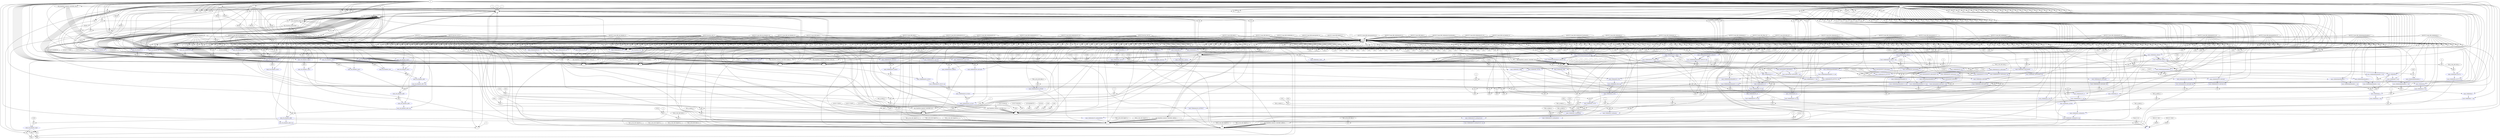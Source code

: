 //----------------------------------------------------------------------------//
// Generated by LegUp High-Level Synthesis Tool Version 4.0 (http://legup.org)
// Compiled: Sun Feb  3 21:13:51 2019
// University of Toronto
// For research and academic purposes only. Commercial use is prohibited.
// Please send bugs to: legup@eecg.toronto.edu
// Date: Fri Sep 20 22:03:14 2019
//----------------------------------------------------------------------------//

digraph {
Node0x33cb100[label="?"];
Node0x33ee720[label="0"];
Node0x33ee720 -> Node0x33cb100;
Node0x33f0020[label="EQ"];
Node0x33f0020 -> Node0x33cb100;
Node0x33f0a60[label="EQ"];
Node0x33f0a60 -> Node0x33cb100;
Node0x3782f30[label="EQ"];
Node0x3782f30 -> Node0x33cb100;
Node0x33cc2c0[label="?"];
Node0x33ee720 -> Node0x33cc2c0;
Node0x33d0290[label="sha_transform_memory_controller_enable_a"];
Node0x33d0290 -> Node0x33cc2c0;
Node0x33d0290 -> Node0x33cc2c0;
Node0x33d0290 -> Node0x33cc2c0;
Node0x33d0290 -> Node0x33cc2c0;
Node0x33d0290 -> Node0x33cc2c0;
Node0x33d0290 -> Node0x33cc2c0;
Node0x375b9d0[label="1"];
Node0x375b9d0 -> Node0x33cc2c0;
Node0x375b9d0 -> Node0x33cc2c0;
Node0x375b9d0 -> Node0x33cc2c0;
Node0x375b9d0 -> Node0x33cc2c0;
Node0x375b9d0 -> Node0x33cc2c0;
Node0x375b9d0 -> Node0x33cc2c0;
Node0x375b9d0 -> Node0x33cc2c0;
Node0x375b9d0 -> Node0x33cc2c0;
Node0x375b9d0 -> Node0x33cc2c0;
Node0x375b9d0 -> Node0x33cc2c0;
Node0x375b9d0 -> Node0x33cc2c0;
Node0x375b9d0 -> Node0x33cc2c0;
Node0x375b9d0 -> Node0x33cc2c0;
Node0x3783390[label="EQ"];
Node0x3783390 -> Node0x33cc2c0;
Node0x3783bb0[label="EQ"];
Node0x3783bb0 -> Node0x33cc2c0;
Node0x3783e70[label="EQ"];
Node0x3783e70 -> Node0x33cc2c0;
Node0x3784130[label="EQ"];
Node0x3784130 -> Node0x33cc2c0;
Node0x37843f0[label="EQ"];
Node0x37843f0 -> Node0x33cc2c0;
Node0x37846b0[label="EQ"];
Node0x37846b0 -> Node0x33cc2c0;
Node0x3784970[label="EQ"];
Node0x3784970 -> Node0x33cc2c0;
Node0x3784c30[label="EQ"];
Node0x3784c30 -> Node0x33cc2c0;
Node0x3784ef0[label="EQ"];
Node0x3784ef0 -> Node0x33cc2c0;
Node0x37851b0[label="EQ"];
Node0x37851b0 -> Node0x33cc2c0;
Node0x3785470[label="EQ"];
Node0x3785470 -> Node0x33cc2c0;
Node0x3785730[label="EQ"];
Node0x3785730 -> Node0x33cc2c0;
Node0x37859f0[label="EQ"];
Node0x37859f0 -> Node0x33cc2c0;
Node0x3785cb0[label="EQ"];
Node0x3785cb0 -> Node0x33cc2c0;
Node0x3785f70[label="EQ"];
Node0x3785f70 -> Node0x33cc2c0;
Node0x3786230[label="EQ"];
Node0x3786230 -> Node0x33cc2c0;
Node0x37864f0[label="EQ"];
Node0x37864f0 -> Node0x33cc2c0;
Node0x37867b0[label="EQ"];
Node0x37867b0 -> Node0x33cc2c0;
Node0x3786a70[label="EQ"];
Node0x3786a70 -> Node0x33cc2c0;
Node0x33cc860[label="?"];
Node0x33ee720 -> Node0x33cc860;
Node0x33d16d0[label="sha_transform_memory_controller_address_..."];
Node0x33d16d0 -> Node0x33cc860;
Node0x33d16d0 -> Node0x33cc860;
Node0x33d16d0 -> Node0x33cc860;
Node0x33d16d0 -> Node0x33cc860;
Node0x33d16d0 -> Node0x33cc860;
Node0x33d16d0 -> Node0x33cc860;
Node0x3786fc0[label="`TAG_g_sha_info_digest0_a"];
Node0x3786fc0 -> Node0x33cc860;
Node0x37871c0[label="`TAG_g_sha_info_digest2_a"];
Node0x37871c0 -> Node0x33cc860;
Node0x3787370[label="`TAG_g_sha_info_digest4_a"];
Node0x3787370 -> Node0x33cc860;
Node0x3787570[label="main_whilebodyii_p2026ii",color=blue];
Node0x3787570 -> Node0x33cc860;
Node0x378ae50[label="main_whilebodyii_incdecptr2ii_reg",shape=box,color=blue];
Node0x378ae50 -> Node0x33cc860;
Node0x378dab0[label="main_whilebodyii_p1027ii_reg",shape=box,color=blue];
Node0x378dab0 -> Node0x33cc860;
Node0x378ed00[label="main_whilebodyii30_p2026ii12",color=blue];
Node0x378ed00 -> Node0x33cc860;
Node0x3792e00[label="main_whilebodyii30_incdecptr2ii16_reg",shape=box,color=blue];
Node0x3792e00 -> Node0x33cc860;
Node0x37962a0[label="`TAG_g_sha_info_data_a"];
Node0x37962a0 -> Node0x33cc860;
Node0x3796480[label="main_whilebody4i22i_p19i18i",color=blue];
Node0x3796480 -> Node0x33cc860;
Node0x3797ff0[label="ADD"];
Node0x3797ff0 -> Node0x33cc860;
Node0x3798a30[label="`TAG_g_sha_info_digest0_a"];
Node0x3798a30 -> Node0x33cc860;
Node0x3798c10[label="`TAG_g_sha_info_digest2_a"];
Node0x3798c10 -> Node0x33cc860;
Node0x3798e10[label="EQ"];
Node0x3798e10 -> Node0x33cc860;
Node0x37990f0[label="EQ"];
Node0x37990f0 -> Node0x33cc860;
Node0x37993b0[label="EQ"];
Node0x37993b0 -> Node0x33cc860;
Node0x3799670[label="EQ"];
Node0x3799670 -> Node0x33cc860;
Node0x3799930[label="EQ"];
Node0x3799930 -> Node0x33cc860;
Node0x3799bf0[label="EQ"];
Node0x3799bf0 -> Node0x33cc860;
Node0x3799eb0[label="EQ"];
Node0x3799eb0 -> Node0x33cc860;
Node0x379a170[label="EQ"];
Node0x379a170 -> Node0x33cc860;
Node0x379a430[label="EQ"];
Node0x379a430 -> Node0x33cc860;
Node0x379a6f0[label="EQ"];
Node0x379a6f0 -> Node0x33cc860;
Node0x379a9b0[label="EQ"];
Node0x379a9b0 -> Node0x33cc860;
Node0x379ac70[label="EQ"];
Node0x379ac70 -> Node0x33cc860;
Node0x379af30[label="EQ"];
Node0x379af30 -> Node0x33cc860;
Node0x379b1f0[label="EQ"];
Node0x379b1f0 -> Node0x33cc860;
Node0x379b4b0[label="EQ"];
Node0x379b4b0 -> Node0x33cc860;
Node0x379b770[label="EQ"];
Node0x379b770 -> Node0x33cc860;
Node0x379ba30[label="EQ"];
Node0x379ba30 -> Node0x33cc860;
Node0x379bcf0[label="EQ"];
Node0x379bcf0 -> Node0x33cc860;
Node0x379bfb0[label="EQ"];
Node0x379bfb0 -> Node0x33cc860;
Node0x33cccf0[label="?"];
Node0x33ee720 -> Node0x33cccf0;
Node0x33d25d0[label="sha_transform_memory_controller_write_en..."];
Node0x33d25d0 -> Node0x33cccf0;
Node0x33d25d0 -> Node0x33cccf0;
Node0x33d25d0 -> Node0x33cccf0;
Node0x33d25d0 -> Node0x33cccf0;
Node0x33d25d0 -> Node0x33cccf0;
Node0x33d25d0 -> Node0x33cccf0;
Node0x375b9d0 -> Node0x33cccf0;
Node0x375b9d0 -> Node0x33cccf0;
Node0x375b9d0 -> Node0x33cccf0;
Node0x33ee720 -> Node0x33cccf0;
Node0x33ee720 -> Node0x33cccf0;
Node0x375b9d0 -> Node0x33cccf0;
Node0x33ee720 -> Node0x33cccf0;
Node0x33ee720 -> Node0x33cccf0;
Node0x375b9d0 -> Node0x33cccf0;
Node0x375b9d0 -> Node0x33cccf0;
Node0x375b9d0 -> Node0x33cccf0;
Node0x33ee720 -> Node0x33cccf0;
Node0x33ee720 -> Node0x33cccf0;
Node0x379c410[label="EQ"];
Node0x379c410 -> Node0x33cccf0;
Node0x379cba0[label="EQ"];
Node0x379cba0 -> Node0x33cccf0;
Node0x379ce60[label="EQ"];
Node0x379ce60 -> Node0x33cccf0;
Node0x379d120[label="EQ"];
Node0x379d120 -> Node0x33cccf0;
Node0x379d3e0[label="EQ"];
Node0x379d3e0 -> Node0x33cccf0;
Node0x379d6a0[label="EQ"];
Node0x379d6a0 -> Node0x33cccf0;
Node0x379d960[label="EQ"];
Node0x379d960 -> Node0x33cccf0;
Node0x379dc20[label="EQ"];
Node0x379dc20 -> Node0x33cccf0;
Node0x379dee0[label="EQ"];
Node0x379dee0 -> Node0x33cccf0;
Node0x379e1a0[label="EQ"];
Node0x379e1a0 -> Node0x33cccf0;
Node0x379e460[label="EQ"];
Node0x379e460 -> Node0x33cccf0;
Node0x379e720[label="EQ"];
Node0x379e720 -> Node0x33cccf0;
Node0x379e9e0[label="EQ"];
Node0x379e9e0 -> Node0x33cccf0;
Node0x379eca0[label="EQ"];
Node0x379eca0 -> Node0x33cccf0;
Node0x379ef60[label="EQ"];
Node0x379ef60 -> Node0x33cccf0;
Node0x379f220[label="EQ"];
Node0x379f220 -> Node0x33cccf0;
Node0x379f4e0[label="EQ"];
Node0x379f4e0 -> Node0x33cccf0;
Node0x379f7a0[label="EQ"];
Node0x379f7a0 -> Node0x33cccf0;
Node0x379fa60[label="EQ"];
Node0x379fa60 -> Node0x33cccf0;
Node0x33cd1b0[label="?"];
Node0x33ee720 -> Node0x33cd1b0;
Node0x33d2f90[label="sha_transform_memory_controller_in_a"];
Node0x33d2f90 -> Node0x33cd1b0;
Node0x33d2f90 -> Node0x33cd1b0;
Node0x33d2f90 -> Node0x33cd1b0;
Node0x33d2f90 -> Node0x33cd1b0;
Node0x33d2f90 -> Node0x33cd1b0;
Node0x33d2f90 -> Node0x33cd1b0;
Node0x379ffb0[label="ZEXT"];
Node0x379ffb0 -> Node0x33cd1b0;
Node0x37a03d0[label="ZEXT"];
Node0x37a03d0 -> Node0x33cd1b0;
Node0x37a07a0[label="ZEXT"];
Node0x37a07a0 -> Node0x33cd1b0;
Node0x37a0bc0[label="ZEXT"];
Node0x37a0bc0 -> Node0x33cd1b0;
Node0x37a8880[label="ZEXT"];
Node0x37a8880 -> Node0x33cd1b0;
Node0x37a8c80[label="ZEXT"];
Node0x37a8c80 -> Node0x33cd1b0;
Node0x37a90a0[label="ZEXT"];
Node0x37a90a0 -> Node0x33cd1b0;
Node0x37a94c0[label="EQ"];
Node0x37a94c0 -> Node0x33cd1b0;
Node0x37a97a0[label="EQ"];
Node0x37a97a0 -> Node0x33cd1b0;
Node0x37a9a60[label="EQ"];
Node0x37a9a60 -> Node0x33cd1b0;
Node0x37a9d20[label="EQ"];
Node0x37a9d20 -> Node0x33cd1b0;
Node0x37a9fe0[label="EQ"];
Node0x37a9fe0 -> Node0x33cd1b0;
Node0x37aa2a0[label="EQ"];
Node0x37aa2a0 -> Node0x33cd1b0;
Node0x37aa560[label="EQ"];
Node0x37aa560 -> Node0x33cd1b0;
Node0x37aa820[label="EQ"];
Node0x37aa820 -> Node0x33cd1b0;
Node0x37aaae0[label="EQ"];
Node0x37aaae0 -> Node0x33cd1b0;
Node0x37aada0[label="EQ"];
Node0x37aada0 -> Node0x33cd1b0;
Node0x37ab060[label="EQ"];
Node0x37ab060 -> Node0x33cd1b0;
Node0x37ab320[label="EQ"];
Node0x37ab320 -> Node0x33cd1b0;
Node0x37ab5e0[label="EQ"];
Node0x37ab5e0 -> Node0x33cd1b0;
Node0x33cdb50[label="?"];
Node0x33ee720 -> Node0x33cdb50;
Node0x33e60d0[label="sha_transform_memory_controller_size_a"];
Node0x33e60d0 -> Node0x33cdb50;
Node0x33e60d0 -> Node0x33cdb50;
Node0x33e60d0 -> Node0x33cdb50;
Node0x33e60d0 -> Node0x33cdb50;
Node0x33e60d0 -> Node0x33cdb50;
Node0x33e60d0 -> Node0x33cdb50;
Node0x37abb30[label="2"];
Node0x37abb30 -> Node0x33cdb50;
Node0x37abd30[label="2"];
Node0x37abd30 -> Node0x33cdb50;
Node0x37abee0[label="2"];
Node0x37abee0 -> Node0x33cdb50;
Node0x37ac0e0[label="0"];
Node0x37ac0e0 -> Node0x33cdb50;
Node0x37ac2e0[label="0"];
Node0x37ac2e0 -> Node0x33cdb50;
Node0x37ac4e0[label="2"];
Node0x37ac4e0 -> Node0x33cdb50;
Node0x37ac6e0[label="0"];
Node0x37ac6e0 -> Node0x33cdb50;
Node0x37ac8e0[label="0"];
Node0x37ac8e0 -> Node0x33cdb50;
Node0x37acae0[label="2"];
Node0x37acae0 -> Node0x33cdb50;
Node0x37acce0[label="2"];
Node0x37acce0 -> Node0x33cdb50;
Node0x37acff0[label="2"];
Node0x37acff0 -> Node0x33cdb50;
Node0x37ad1f0[label="2"];
Node0x37ad1f0 -> Node0x33cdb50;
Node0x37ad3f0[label="2"];
Node0x37ad3f0 -> Node0x33cdb50;
Node0x37ad5f0[label="EQ"];
Node0x37ad5f0 -> Node0x33cdb50;
Node0x37ad8d0[label="EQ"];
Node0x37ad8d0 -> Node0x33cdb50;
Node0x37adb90[label="EQ"];
Node0x37adb90 -> Node0x33cdb50;
Node0x37ade50[label="EQ"];
Node0x37ade50 -> Node0x33cdb50;
Node0x37ae110[label="EQ"];
Node0x37ae110 -> Node0x33cdb50;
Node0x37ae3d0[label="EQ"];
Node0x37ae3d0 -> Node0x33cdb50;
Node0x37ae690[label="EQ"];
Node0x37ae690 -> Node0x33cdb50;
Node0x37ae950[label="EQ"];
Node0x37ae950 -> Node0x33cdb50;
Node0x37aec10[label="EQ"];
Node0x37aec10 -> Node0x33cdb50;
Node0x37aeed0[label="EQ"];
Node0x37aeed0 -> Node0x33cdb50;
Node0x37af190[label="EQ"];
Node0x37af190 -> Node0x33cdb50;
Node0x37af450[label="EQ"];
Node0x37af450 -> Node0x33cdb50;
Node0x37af710[label="EQ"];
Node0x37af710 -> Node0x33cdb50;
Node0x37af9d0[label="EQ"];
Node0x37af9d0 -> Node0x33cdb50;
Node0x37afc90[label="EQ"];
Node0x37afc90 -> Node0x33cdb50;
Node0x37aff50[label="EQ"];
Node0x37aff50 -> Node0x33cdb50;
Node0x37b0210[label="EQ"];
Node0x37b0210 -> Node0x33cdb50;
Node0x37b04d0[label="EQ"];
Node0x37b04d0 -> Node0x33cdb50;
Node0x37b0790[label="EQ"];
Node0x37b0790 -> Node0x33cdb50;
Node0x33ce530[label="?"];
Node0x33ee720 -> Node0x33ce530;
Node0x33e6f90[label="sha_transform_memory_controller_enable_b"];
Node0x33e6f90 -> Node0x33ce530;
Node0x33e6f90 -> Node0x33ce530;
Node0x33e6f90 -> Node0x33ce530;
Node0x33e6f90 -> Node0x33ce530;
Node0x33e6f90 -> Node0x33ce530;
Node0x33e6f90 -> Node0x33ce530;
Node0x375b9d0 -> Node0x33ce530;
Node0x375b9d0 -> Node0x33ce530;
Node0x375b9d0 -> Node0x33ce530;
Node0x375b9d0 -> Node0x33ce530;
Node0x375b9d0 -> Node0x33ce530;
Node0x375b9d0 -> Node0x33ce530;
Node0x375b9d0 -> Node0x33ce530;
Node0x375b9d0 -> Node0x33ce530;
Node0x375b9d0 -> Node0x33ce530;
Node0x375b9d0 -> Node0x33ce530;
Node0x375b9d0 -> Node0x33ce530;
Node0x37b0bf0[label="EQ"];
Node0x37b0bf0 -> Node0x33ce530;
Node0x37b12e0[label="EQ"];
Node0x37b12e0 -> Node0x33ce530;
Node0x37b15a0[label="EQ"];
Node0x37b15a0 -> Node0x33ce530;
Node0x37b1860[label="EQ"];
Node0x37b1860 -> Node0x33ce530;
Node0x37b1b20[label="EQ"];
Node0x37b1b20 -> Node0x33ce530;
Node0x37b1de0[label="EQ"];
Node0x37b1de0 -> Node0x33ce530;
Node0x37b20a0[label="EQ"];
Node0x37b20a0 -> Node0x33ce530;
Node0x37b2360[label="EQ"];
Node0x37b2360 -> Node0x33ce530;
Node0x37b2620[label="EQ"];
Node0x37b2620 -> Node0x33ce530;
Node0x37b28e0[label="EQ"];
Node0x37b28e0 -> Node0x33ce530;
Node0x37b2ba0[label="EQ"];
Node0x37b2ba0 -> Node0x33ce530;
Node0x37b2e60[label="EQ"];
Node0x37b2e60 -> Node0x33ce530;
Node0x37b3120[label="EQ"];
Node0x37b3120 -> Node0x33ce530;
Node0x37b33e0[label="EQ"];
Node0x37b33e0 -> Node0x33ce530;
Node0x37b36a0[label="EQ"];
Node0x37b36a0 -> Node0x33ce530;
Node0x37b3960[label="EQ"];
Node0x37b3960 -> Node0x33ce530;
Node0x37b3c20[label="EQ"];
Node0x37b3c20 -> Node0x33ce530;
Node0x33cea20[label="?"];
Node0x33ee720 -> Node0x33cea20;
Node0x33e7e60[label="sha_transform_memory_controller_address_..."];
Node0x33e7e60 -> Node0x33cea20;
Node0x33e7e60 -> Node0x33cea20;
Node0x33e7e60 -> Node0x33cea20;
Node0x33e7e60 -> Node0x33cea20;
Node0x33e7e60 -> Node0x33cea20;
Node0x33e7e60 -> Node0x33cea20;
Node0x37b4170[label="`TAG_g_sha_info_digest1_a"];
Node0x37b4170 -> Node0x33cea20;
Node0x37b4370[label="`TAG_g_sha_info_digest3_a"];
Node0x37b4370 -> Node0x33cea20;
Node0x37b4520[label="main_whilebodyii_incdecptrii",color=blue];
Node0x37b4520 -> Node0x33cea20;
Node0x37b6cc0[label="main_whilebodyii_incdecptr6ii",color=blue];
Node0x37b6cc0 -> Node0x33cea20;
Node0x37b9920[label="main_whilebodyii30_incdecptrii14",color=blue];
Node0x37b9920 -> Node0x33cea20;
Node0x37bc8e0[label="main_whilebodyii30_incdecptr6ii20",color=blue];
Node0x37bc8e0 -> Node0x33cea20;
Node0x37bfd80[label="main_whilebodyii30_p1027ii11_reg",shape=box,color=blue];
Node0x37bfd80 -> Node0x33cea20;
Node0x37c0fd0[label="ADD"];
Node0x37c0fd0 -> Node0x33cea20;
Node0x37c1a10[label="`TAG_g_sha_info_digest1_a"];
Node0x37c1a10 -> Node0x33cea20;
Node0x37c1bf0[label="`TAG_g_sha_info_digest3_a"];
Node0x37c1bf0 -> Node0x33cea20;
Node0x37c1df0[label="`TAG_g_sha_info_digest4_a"];
Node0x37c1df0 -> Node0x33cea20;
Node0x37c1ff0[label="EQ"];
Node0x37c1ff0 -> Node0x33cea20;
Node0x37c22d0[label="EQ"];
Node0x37c22d0 -> Node0x33cea20;
Node0x37c2590[label="EQ"];
Node0x37c2590 -> Node0x33cea20;
Node0x37c2850[label="EQ"];
Node0x37c2850 -> Node0x33cea20;
Node0x37c2b10[label="EQ"];
Node0x37c2b10 -> Node0x33cea20;
Node0x37c2dd0[label="EQ"];
Node0x37c2dd0 -> Node0x33cea20;
Node0x37c3090[label="EQ"];
Node0x37c3090 -> Node0x33cea20;
Node0x37c3350[label="EQ"];
Node0x37c3350 -> Node0x33cea20;
Node0x37c3610[label="EQ"];
Node0x37c3610 -> Node0x33cea20;
Node0x37c38d0[label="EQ"];
Node0x37c38d0 -> Node0x33cea20;
Node0x37c3b90[label="EQ"];
Node0x37c3b90 -> Node0x33cea20;
Node0x37c3e50[label="EQ"];
Node0x37c3e50 -> Node0x33cea20;
Node0x37c4110[label="EQ"];
Node0x37c4110 -> Node0x33cea20;
Node0x37c43d0[label="EQ"];
Node0x37c43d0 -> Node0x33cea20;
Node0x37c4690[label="EQ"];
Node0x37c4690 -> Node0x33cea20;
Node0x37c4950[label="EQ"];
Node0x37c4950 -> Node0x33cea20;
Node0x37c4c10[label="EQ"];
Node0x37c4c10 -> Node0x33cea20;
Node0x33cef40[label="?"];
Node0x33ee720 -> Node0x33cef40;
Node0x33e8cf0[label="sha_transform_memory_controller_write_en..."];
Node0x33e8cf0 -> Node0x33cef40;
Node0x33e8cf0 -> Node0x33cef40;
Node0x33e8cf0 -> Node0x33cef40;
Node0x33e8cf0 -> Node0x33cef40;
Node0x33e8cf0 -> Node0x33cef40;
Node0x33e8cf0 -> Node0x33cef40;
Node0x375b9d0 -> Node0x33cef40;
Node0x375b9d0 -> Node0x33cef40;
Node0x33ee720 -> Node0x33cef40;
Node0x33ee720 -> Node0x33cef40;
Node0x33ee720 -> Node0x33cef40;
Node0x33ee720 -> Node0x33cef40;
Node0x375b9d0 -> Node0x33cef40;
Node0x375b9d0 -> Node0x33cef40;
Node0x33ee720 -> Node0x33cef40;
Node0x33ee720 -> Node0x33cef40;
Node0x33ee720 -> Node0x33cef40;
Node0x37c5070[label="EQ"];
Node0x37c5070 -> Node0x33cef40;
Node0x37c5760[label="EQ"];
Node0x37c5760 -> Node0x33cef40;
Node0x37c5a20[label="EQ"];
Node0x37c5a20 -> Node0x33cef40;
Node0x37c5ce0[label="EQ"];
Node0x37c5ce0 -> Node0x33cef40;
Node0x37c5fa0[label="EQ"];
Node0x37c5fa0 -> Node0x33cef40;
Node0x37c6260[label="EQ"];
Node0x37c6260 -> Node0x33cef40;
Node0x37c6520[label="EQ"];
Node0x37c6520 -> Node0x33cef40;
Node0x37c67e0[label="EQ"];
Node0x37c67e0 -> Node0x33cef40;
Node0x37c6aa0[label="EQ"];
Node0x37c6aa0 -> Node0x33cef40;
Node0x37c6d60[label="EQ"];
Node0x37c6d60 -> Node0x33cef40;
Node0x37c7020[label="EQ"];
Node0x37c7020 -> Node0x33cef40;
Node0x37c72e0[label="EQ"];
Node0x37c72e0 -> Node0x33cef40;
Node0x37c75a0[label="EQ"];
Node0x37c75a0 -> Node0x33cef40;
Node0x37c7860[label="EQ"];
Node0x37c7860 -> Node0x33cef40;
Node0x37c7b20[label="EQ"];
Node0x37c7b20 -> Node0x33cef40;
Node0x37c7de0[label="EQ"];
Node0x37c7de0 -> Node0x33cef40;
Node0x37c80a0[label="EQ"];
Node0x37c80a0 -> Node0x33cef40;
Node0x33cd6a0[label="?"];
Node0x33ee720 -> Node0x33cd6a0;
Node0x33e6080[label="sha_transform_memory_controller_in_b"];
Node0x33e6080 -> Node0x33cd6a0;
Node0x33e6080 -> Node0x33cd6a0;
Node0x33e6080 -> Node0x33cd6a0;
Node0x33e6080 -> Node0x33cd6a0;
Node0x33e6080 -> Node0x33cd6a0;
Node0x33e6080 -> Node0x33cd6a0;
Node0x37c85f0[label="ZEXT"];
Node0x37c85f0 -> Node0x33cd6a0;
Node0x37c8a10[label="ZEXT"];
Node0x37c8a10 -> Node0x33cd6a0;
Node0x37c8de0[label="ZEXT"];
Node0x37c8de0 -> Node0x33cd6a0;
Node0x37d0aa0[label="ZEXT"];
Node0x37d0aa0 -> Node0x33cd6a0;
Node0x37d0ea0[label="EQ"];
Node0x37d0ea0 -> Node0x33cd6a0;
Node0x37d1180[label="EQ"];
Node0x37d1180 -> Node0x33cd6a0;
Node0x37d1440[label="EQ"];
Node0x37d1440 -> Node0x33cd6a0;
Node0x37d1700[label="EQ"];
Node0x37d1700 -> Node0x33cd6a0;
Node0x37d19c0[label="EQ"];
Node0x37d19c0 -> Node0x33cd6a0;
Node0x37d1c80[label="EQ"];
Node0x37d1c80 -> Node0x33cd6a0;
Node0x37d1f40[label="EQ"];
Node0x37d1f40 -> Node0x33cd6a0;
Node0x37d2200[label="EQ"];
Node0x37d2200 -> Node0x33cd6a0;
Node0x37d24c0[label="EQ"];
Node0x37d24c0 -> Node0x33cd6a0;
Node0x37d2780[label="EQ"];
Node0x37d2780 -> Node0x33cd6a0;
Node0x33d34c0[label="?"];
Node0x33ee720 -> Node0x33d34c0;
Node0x33e9740[label="sha_transform_memory_controller_size_b"];
Node0x33e9740 -> Node0x33d34c0;
Node0x33e9740 -> Node0x33d34c0;
Node0x33e9740 -> Node0x33d34c0;
Node0x33e9740 -> Node0x33d34c0;
Node0x33e9740 -> Node0x33d34c0;
Node0x33e9740 -> Node0x33d34c0;
Node0x37d2cd0[label="2"];
Node0x37d2cd0 -> Node0x33d34c0;
Node0x37d2ed0[label="2"];
Node0x37d2ed0 -> Node0x33d34c0;
Node0x37d3080[label="0"];
Node0x37d3080 -> Node0x33d34c0;
Node0x37d3280[label="0"];
Node0x37d3280 -> Node0x33d34c0;
Node0x37d3480[label="0"];
Node0x37d3480 -> Node0x33d34c0;
Node0x37d3680[label="0"];
Node0x37d3680 -> Node0x33d34c0;
Node0x37d3880[label="2"];
Node0x37d3880 -> Node0x33d34c0;
Node0x37d3a80[label="2"];
Node0x37d3a80 -> Node0x33d34c0;
Node0x37d3c80[label="2"];
Node0x37d3c80 -> Node0x33d34c0;
Node0x37d3e80[label="2"];
Node0x37d3e80 -> Node0x33d34c0;
Node0x37d4190[label="2"];
Node0x37d4190 -> Node0x33d34c0;
Node0x37d4390[label="EQ"];
Node0x37d4390 -> Node0x33d34c0;
Node0x37d4670[label="EQ"];
Node0x37d4670 -> Node0x33d34c0;
Node0x37d4930[label="EQ"];
Node0x37d4930 -> Node0x33d34c0;
Node0x37d4bf0[label="EQ"];
Node0x37d4bf0 -> Node0x33d34c0;
Node0x37d4eb0[label="EQ"];
Node0x37d4eb0 -> Node0x33d34c0;
Node0x37d5170[label="EQ"];
Node0x37d5170 -> Node0x33d34c0;
Node0x37d5430[label="EQ"];
Node0x37d5430 -> Node0x33d34c0;
Node0x37d56f0[label="EQ"];
Node0x37d56f0 -> Node0x33d34c0;
Node0x37d59b0[label="EQ"];
Node0x37d59b0 -> Node0x33d34c0;
Node0x37d5c70[label="EQ"];
Node0x37d5c70 -> Node0x33d34c0;
Node0x37d5f30[label="EQ"];
Node0x37d5f30 -> Node0x33d34c0;
Node0x37d61f0[label="EQ"];
Node0x37d61f0 -> Node0x33d34c0;
Node0x37d64b0[label="EQ"];
Node0x37d64b0 -> Node0x33d34c0;
Node0x37d6770[label="EQ"];
Node0x37d6770 -> Node0x33d34c0;
Node0x37d6a30[label="EQ"];
Node0x37d6a30 -> Node0x33d34c0;
Node0x37d6f00[label="EQ"];
Node0x37d6f00 -> Node0x33d34c0;
Node0x37d71c0[label="EQ"];
Node0x37d71c0 -> Node0x33d34c0;
Node0x33cf7a0[label="?"];
Node0x37d74b0[label="0"];
Node0x37d74b0 -> Node0x33cf7a0;
Node0x37d76b0[label="main_sha_finalexit_add4_reg",shape=box,color=blue];
Node0x37d76b0 -> Node0x33cf7a0;
Node0x37d7c00[label="EQ"];
Node0x37d7c00 -> Node0x33cf7a0;
Node0x37d7ed0[label="EQ"];
Node0x37d7ed0 -> Node0x33cf7a0;
Node0x37e9350[label="",color=blue,color=blue,color=blue];
Node0x37e9450[label="WRITE"];
Node0x37e9450 -> Node0x37e9350;
Node0x37e9900[label="WRITE"];
Node0x37e9900 -> Node0x37e9350;
Node0x37e9d00[label="WRITE"];
Node0x37e9d00 -> Node0x37e9350;
Node0x37ea130[label="EQ"];
Node0x37ea130 -> Node0x37e9350;
Node0x37ea410[label="EQ"];
Node0x37ea410 -> Node0x37e9350;
Node0x37ea6f0[label="EQ"];
Node0x37ea6f0 -> Node0x37e9350;
Node0x33cb5c0[label="?"];
Node0x33cb5c0 -> Node0x33f0020;
Node0x33ee720 -> Node0x33f0020;
Node0x33f2370[label="cur_state",shape=box];
Node0x33f2370 -> Node0x33f0a60;
Node0x33cb9a0[label="LEGUP_0"];
Node0x33cb9a0 -> Node0x33f0a60;
Node0x33f2370 -> Node0x3782f30;
Node0x375b570[label="LEGUP_F_main_BB_ifend_41"];
Node0x375b570 -> Node0x3782f30;
Node0x33cf890[label="?"];
Node0x33cf890 -> Node0x33d0290;
Node0x351f930[label="?"];
Node0x351f930 -> Node0x33d0290;
Node0x33f2370 -> Node0x3783390;
Node0x3405220[label="LEGUP_function_call_13"];
Node0x3405220 -> Node0x3783390;
Node0x33f2370 -> Node0x3783bb0;
Node0x3405220 -> Node0x3783bb0;
Node0x33f2370 -> Node0x3783e70;
Node0x3435170[label="LEGUP_function_call_24"];
Node0x3435170 -> Node0x3783e70;
Node0x33f2370 -> Node0x3784130;
Node0x3435170 -> Node0x3784130;
Node0x33f2370 -> Node0x37843f0;
Node0x3741d30[label="LEGUP_function_call_33"];
Node0x3741d30 -> Node0x37843f0;
Node0x33f2370 -> Node0x37846b0;
Node0x3741d30 -> Node0x37846b0;
Node0x33f2370 -> Node0x3784970;
Node0x33f3050[label="LEGUP_F_main_BB_ifendi_1"];
Node0x33f3050 -> Node0x3784970;
Node0x33f2370 -> Node0x3784c30;
Node0x33f3f50[label="LEGUP_F_main_BB_ifendi_2"];
Node0x33f3f50 -> Node0x3784c30;
Node0x33f2370 -> Node0x3784ef0;
Node0x33f4950[label="LEGUP_F_main_BB_ifendi_3"];
Node0x33f4950 -> Node0x3784ef0;
Node0x33f2370 -> Node0x37851b0;
Node0x33f5d60[label="LEGUP_F_main_BB_whilebodyii_7"];
Node0x33f5d60 -> Node0x37851b0;
Node0x33f2370 -> Node0x3785470;
Node0x33f66f0[label="LEGUP_F_main_BB_whilebodyii_8"];
Node0x33f66f0 -> Node0x3785470;
Node0x33f2370 -> Node0x3785730;
Node0x33f7640[label="LEGUP_F_main_BB_whilebodyii_10"];
Node0x33f7640 -> Node0x3785730;
Node0x33f2370 -> Node0x37859f0;
Node0x340e770[label="LEGUP_F_main_BB_whilebodyii30_18"];
Node0x340e770 -> Node0x37859f0;
Node0x33f2370 -> Node0x3785cb0;
Node0x3416590[label="LEGUP_F_main_BB_whilebodyii30_19"];
Node0x3416590 -> Node0x3785cb0;
Node0x33f2370 -> Node0x3785f70;
Node0x3438c00[label="LEGUP_F_main_BB_whilebody4i22preheaderi_..."];
Node0x3438c00 -> Node0x3785f70;
Node0x33f2370 -> Node0x3786230;
Node0x33f0f00[label="LEGUP_F_main_BB_whilebody4i22i_29"];
Node0x33f0f00 -> Node0x3786230;
Node0x33f2370 -> Node0x37864f0;
Node0x33f8560[label="LEGUP_F_main_BB_sha_finalexit_31"];
Node0x33f8560 -> Node0x37864f0;
Node0x33f2370 -> Node0x37867b0;
Node0x3741e10[label="LEGUP_F_main_BB_sha_finalexit_34"];
Node0x3741e10 -> Node0x37867b0;
Node0x33f2370 -> Node0x3786a70;
Node0x375b030[label="LEGUP_F_main_BB_sha_finalexit_35"];
Node0x375b030 -> Node0x3786a70;
Node0x33cf890 -> Node0x33d16d0;
Node0x351f930 -> Node0x33d16d0;
Node0x3787770[label="ADD"];
Node0x3787770 -> Node0x3787570;
Node0x378ab90[label="EQ"];
Node0x378ab90 -> Node0x3787570;
Node0x378b030[label="main_whilebodyii_incdecptr2ii",color=blue];
Node0x378b030 -> Node0x378ae50;
Node0x378d7f0[label="EQ"];
Node0x378d7f0 -> Node0x378ae50;
Node0x378dc90[label="main_whilebodyii_p1027ii",color=blue];
Node0x378dc90 -> Node0x378dab0;
Node0x378ea40[label="EQ"];
Node0x378ea40 -> Node0x378dab0;
Node0x378eee0[label="ADD"];
Node0x378eee0 -> Node0x378ed00;
Node0x3792b40[label="EQ"];
Node0x3792b40 -> Node0x378ed00;
Node0x3792fe0[label="main_whilebodyii30_incdecptr2ii16",color=blue];
Node0x3792fe0 -> Node0x3792e00;
Node0x3795fe0[label="EQ"];
Node0x3795fe0 -> Node0x3792e00;
Node0x3796680[label="ADD"];
Node0x3796680 -> Node0x3796480;
Node0x3797d30[label="EQ"];
Node0x3797d30 -> Node0x3796480;
Node0x37981d0[label="`TAG_g_sha_info_data_a"];
Node0x37981d0 -> Node0x3797ff0;
Node0x37983f0[label="MUL"];
Node0x37983f0 -> Node0x3797ff0;
Node0x33f2370 -> Node0x3798e10;
Node0x3405220 -> Node0x3798e10;
Node0x33f2370 -> Node0x37990f0;
Node0x3405220 -> Node0x37990f0;
Node0x33f2370 -> Node0x37993b0;
Node0x3435170 -> Node0x37993b0;
Node0x33f2370 -> Node0x3799670;
Node0x3435170 -> Node0x3799670;
Node0x33f2370 -> Node0x3799930;
Node0x3741d30 -> Node0x3799930;
Node0x33f2370 -> Node0x3799bf0;
Node0x3741d30 -> Node0x3799bf0;
Node0x33f2370 -> Node0x3799eb0;
Node0x33f3050 -> Node0x3799eb0;
Node0x33f2370 -> Node0x379a170;
Node0x33f3f50 -> Node0x379a170;
Node0x33f2370 -> Node0x379a430;
Node0x33f4950 -> Node0x379a430;
Node0x33f2370 -> Node0x379a6f0;
Node0x33f5d60 -> Node0x379a6f0;
Node0x33f2370 -> Node0x379a9b0;
Node0x33f66f0 -> Node0x379a9b0;
Node0x33f2370 -> Node0x379ac70;
Node0x33f7640 -> Node0x379ac70;
Node0x33f2370 -> Node0x379af30;
Node0x340e770 -> Node0x379af30;
Node0x33f2370 -> Node0x379b1f0;
Node0x3416590 -> Node0x379b1f0;
Node0x33f2370 -> Node0x379b4b0;
Node0x3438c00 -> Node0x379b4b0;
Node0x33f2370 -> Node0x379b770;
Node0x33f0f00 -> Node0x379b770;
Node0x33f2370 -> Node0x379ba30;
Node0x33f8560 -> Node0x379ba30;
Node0x33f2370 -> Node0x379bcf0;
Node0x3741e10 -> Node0x379bcf0;
Node0x33f2370 -> Node0x379bfb0;
Node0x375b030 -> Node0x379bfb0;
Node0x33cf890 -> Node0x33d25d0;
Node0x351f930 -> Node0x33d25d0;
Node0x33f2370 -> Node0x379c410;
Node0x3405220 -> Node0x379c410;
Node0x33f2370 -> Node0x379cba0;
Node0x3405220 -> Node0x379cba0;
Node0x33f2370 -> Node0x379ce60;
Node0x3435170 -> Node0x379ce60;
Node0x33f2370 -> Node0x379d120;
Node0x3435170 -> Node0x379d120;
Node0x33f2370 -> Node0x379d3e0;
Node0x3741d30 -> Node0x379d3e0;
Node0x33f2370 -> Node0x379d6a0;
Node0x3741d30 -> Node0x379d6a0;
Node0x33f2370 -> Node0x379d960;
Node0x33f3050 -> Node0x379d960;
Node0x33f2370 -> Node0x379dc20;
Node0x33f3f50 -> Node0x379dc20;
Node0x33f2370 -> Node0x379dee0;
Node0x33f4950 -> Node0x379dee0;
Node0x33f2370 -> Node0x379e1a0;
Node0x33f5d60 -> Node0x379e1a0;
Node0x33f2370 -> Node0x379e460;
Node0x33f66f0 -> Node0x379e460;
Node0x33f2370 -> Node0x379e720;
Node0x33f7640 -> Node0x379e720;
Node0x33f2370 -> Node0x379e9e0;
Node0x340e770 -> Node0x379e9e0;
Node0x33f2370 -> Node0x379eca0;
Node0x3416590 -> Node0x379eca0;
Node0x33f2370 -> Node0x379ef60;
Node0x3438c00 -> Node0x379ef60;
Node0x33f2370 -> Node0x379f220;
Node0x33f0f00 -> Node0x379f220;
Node0x33f2370 -> Node0x379f4e0;
Node0x33f8560 -> Node0x379f4e0;
Node0x33f2370 -> Node0x379f7a0;
Node0x3741e10 -> Node0x379f7a0;
Node0x33f2370 -> Node0x379fa60;
Node0x375b030 -> Node0x379fa60;
Node0x33cf890 -> Node0x33d2f90;
Node0x351f930 -> Node0x33d2f90;
Node0x37a01b0[label="32'd1732584193"];
Node0x37a01b0 -> Node0x379ffb0;
Node0x37a0580[label="-32'd1732584194"];
Node0x37a0580 -> Node0x37a03d0;
Node0x37a09a0[label="-32'd1009589776"];
Node0x37a09a0 -> Node0x37a07a0;
Node0x37a0dc0[label="main_whilebodyii_or15ii",color=blue];
Node0x37a0dc0 -> Node0x37a0bc0;
Node0x37a8a60[label="32'd128"];
Node0x37a8a60 -> Node0x37a8880;
Node0x37a8e80[label="32'd0"];
Node0x37a8e80 -> Node0x37a8c80;
Node0x37a92a0[label="32'd0"];
Node0x37a92a0 -> Node0x37a90a0;
Node0x33f2370 -> Node0x37a94c0;
Node0x3405220 -> Node0x37a94c0;
Node0x33f2370 -> Node0x37a97a0;
Node0x3405220 -> Node0x37a97a0;
Node0x33f2370 -> Node0x37a9a60;
Node0x3435170 -> Node0x37a9a60;
Node0x33f2370 -> Node0x37a9d20;
Node0x3435170 -> Node0x37a9d20;
Node0x33f2370 -> Node0x37a9fe0;
Node0x3741d30 -> Node0x37a9fe0;
Node0x33f2370 -> Node0x37aa2a0;
Node0x3741d30 -> Node0x37aa2a0;
Node0x33f2370 -> Node0x37aa560;
Node0x33f3050 -> Node0x37aa560;
Node0x33f2370 -> Node0x37aa820;
Node0x33f3f50 -> Node0x37aa820;
Node0x33f2370 -> Node0x37aaae0;
Node0x33f4950 -> Node0x37aaae0;
Node0x33f2370 -> Node0x37aada0;
Node0x33f7640 -> Node0x37aada0;
Node0x33f2370 -> Node0x37ab060;
Node0x3438c00 -> Node0x37ab060;
Node0x33f2370 -> Node0x37ab320;
Node0x33f0f00 -> Node0x37ab320;
Node0x33f2370 -> Node0x37ab5e0;
Node0x33f8560 -> Node0x37ab5e0;
Node0x33cf890 -> Node0x33e60d0;
Node0x33ee720 -> Node0x33e60d0;
Node0x351f930 -> Node0x33e60d0;
Node0x33f2370 -> Node0x37ad5f0;
Node0x3405220 -> Node0x37ad5f0;
Node0x33f2370 -> Node0x37ad8d0;
Node0x3405220 -> Node0x37ad8d0;
Node0x33f2370 -> Node0x37adb90;
Node0x3435170 -> Node0x37adb90;
Node0x33f2370 -> Node0x37ade50;
Node0x3435170 -> Node0x37ade50;
Node0x33f2370 -> Node0x37ae110;
Node0x3741d30 -> Node0x37ae110;
Node0x33f2370 -> Node0x37ae3d0;
Node0x3741d30 -> Node0x37ae3d0;
Node0x33f2370 -> Node0x37ae690;
Node0x33f3050 -> Node0x37ae690;
Node0x33f2370 -> Node0x37ae950;
Node0x33f3f50 -> Node0x37ae950;
Node0x33f2370 -> Node0x37aec10;
Node0x33f4950 -> Node0x37aec10;
Node0x33f2370 -> Node0x37aeed0;
Node0x33f5d60 -> Node0x37aeed0;
Node0x33f2370 -> Node0x37af190;
Node0x33f66f0 -> Node0x37af190;
Node0x33f2370 -> Node0x37af450;
Node0x33f7640 -> Node0x37af450;
Node0x33f2370 -> Node0x37af710;
Node0x340e770 -> Node0x37af710;
Node0x33f2370 -> Node0x37af9d0;
Node0x3416590 -> Node0x37af9d0;
Node0x33f2370 -> Node0x37afc90;
Node0x3438c00 -> Node0x37afc90;
Node0x33f2370 -> Node0x37aff50;
Node0x33f0f00 -> Node0x37aff50;
Node0x33f2370 -> Node0x37b0210;
Node0x33f8560 -> Node0x37b0210;
Node0x33f2370 -> Node0x37b04d0;
Node0x3741e10 -> Node0x37b04d0;
Node0x33f2370 -> Node0x37b0790;
Node0x375b030 -> Node0x37b0790;
Node0x33cf890 -> Node0x33e6f90;
Node0x351f930 -> Node0x33e6f90;
Node0x33f2370 -> Node0x37b0bf0;
Node0x3405220 -> Node0x37b0bf0;
Node0x33f2370 -> Node0x37b12e0;
Node0x3405220 -> Node0x37b12e0;
Node0x33f2370 -> Node0x37b15a0;
Node0x3435170 -> Node0x37b15a0;
Node0x33f2370 -> Node0x37b1860;
Node0x3435170 -> Node0x37b1860;
Node0x33f2370 -> Node0x37b1b20;
Node0x3741d30 -> Node0x37b1b20;
Node0x33f2370 -> Node0x37b1de0;
Node0x3741d30 -> Node0x37b1de0;
Node0x33f2370 -> Node0x37b20a0;
Node0x33f3050 -> Node0x37b20a0;
Node0x33f2370 -> Node0x37b2360;
Node0x33f3f50 -> Node0x37b2360;
Node0x33f2370 -> Node0x37b2620;
Node0x33f5d60 -> Node0x37b2620;
Node0x33f2370 -> Node0x37b28e0;
Node0x33f66f0 -> Node0x37b28e0;
Node0x33f2370 -> Node0x37b2ba0;
Node0x340e770 -> Node0x37b2ba0;
Node0x33f2370 -> Node0x37b2e60;
Node0x3416590 -> Node0x37b2e60;
Node0x33f2370 -> Node0x37b3120;
Node0x341dd30[label="LEGUP_F_main_BB_whilebodyii30_21"];
Node0x341dd30 -> Node0x37b3120;
Node0x33f2370 -> Node0x37b33e0;
Node0x33f8560 -> Node0x37b33e0;
Node0x33f2370 -> Node0x37b36a0;
Node0x3741e10 -> Node0x37b36a0;
Node0x33f2370 -> Node0x37b3960;
Node0x375b030 -> Node0x37b3960;
Node0x33f2370 -> Node0x37b3c20;
Node0x375b110[label="LEGUP_F_main_BB_sha_finalexit_36"];
Node0x375b110 -> Node0x37b3c20;
Node0x33cf890 -> Node0x33e7e60;
Node0x351f930 -> Node0x33e7e60;
Node0x37b4720[label="ADD"];
Node0x37b4720 -> Node0x37b4520;
Node0x37b6a00[label="EQ"];
Node0x37b6a00 -> Node0x37b4520;
Node0x37b6ea0[label="ADD"];
Node0x37b6ea0 -> Node0x37b6cc0;
Node0x37b9660[label="EQ"];
Node0x37b9660 -> Node0x37b6cc0;
Node0x37b9b00[label="ADD"];
Node0x37b9b00 -> Node0x37b9920;
Node0x37bc620[label="EQ"];
Node0x37bc620 -> Node0x37b9920;
Node0x37bcac0[label="ADD"];
Node0x37bcac0 -> Node0x37bc8e0;
Node0x37bfac0[label="EQ"];
Node0x37bfac0 -> Node0x37bc8e0;
Node0x37bff60[label="main_whilebodyii30_p1027ii11",color=blue];
Node0x37bff60 -> Node0x37bfd80;
Node0x37c0d10[label="EQ"];
Node0x37c0d10 -> Node0x37bfd80;
Node0x37c11b0[label="`TAG_g_sha_info_data_a"];
Node0x37c11b0 -> Node0x37c0fd0;
Node0x37c13d0[label="MUL"];
Node0x37c13d0 -> Node0x37c0fd0;
Node0x33f2370 -> Node0x37c1ff0;
Node0x3405220 -> Node0x37c1ff0;
Node0x33f2370 -> Node0x37c22d0;
Node0x3405220 -> Node0x37c22d0;
Node0x33f2370 -> Node0x37c2590;
Node0x3435170 -> Node0x37c2590;
Node0x33f2370 -> Node0x37c2850;
Node0x3435170 -> Node0x37c2850;
Node0x33f2370 -> Node0x37c2b10;
Node0x3741d30 -> Node0x37c2b10;
Node0x33f2370 -> Node0x37c2dd0;
Node0x3741d30 -> Node0x37c2dd0;
Node0x33f2370 -> Node0x37c3090;
Node0x33f3050 -> Node0x37c3090;
Node0x33f2370 -> Node0x37c3350;
Node0x33f3f50 -> Node0x37c3350;
Node0x33f2370 -> Node0x37c3610;
Node0x33f5d60 -> Node0x37c3610;
Node0x33f2370 -> Node0x37c38d0;
Node0x33f66f0 -> Node0x37c38d0;
Node0x33f2370 -> Node0x37c3b90;
Node0x340e770 -> Node0x37c3b90;
Node0x33f2370 -> Node0x37c3e50;
Node0x3416590 -> Node0x37c3e50;
Node0x33f2370 -> Node0x37c4110;
Node0x341dd30 -> Node0x37c4110;
Node0x33f2370 -> Node0x37c43d0;
Node0x33f8560 -> Node0x37c43d0;
Node0x33f2370 -> Node0x37c4690;
Node0x3741e10 -> Node0x37c4690;
Node0x33f2370 -> Node0x37c4950;
Node0x375b030 -> Node0x37c4950;
Node0x33f2370 -> Node0x37c4c10;
Node0x375b110 -> Node0x37c4c10;
Node0x33cf890 -> Node0x33e8cf0;
Node0x351f930 -> Node0x33e8cf0;
Node0x33f2370 -> Node0x37c5070;
Node0x3405220 -> Node0x37c5070;
Node0x33f2370 -> Node0x37c5760;
Node0x3405220 -> Node0x37c5760;
Node0x33f2370 -> Node0x37c5a20;
Node0x3435170 -> Node0x37c5a20;
Node0x33f2370 -> Node0x37c5ce0;
Node0x3435170 -> Node0x37c5ce0;
Node0x33f2370 -> Node0x37c5fa0;
Node0x3741d30 -> Node0x37c5fa0;
Node0x33f2370 -> Node0x37c6260;
Node0x3741d30 -> Node0x37c6260;
Node0x33f2370 -> Node0x37c6520;
Node0x33f3050 -> Node0x37c6520;
Node0x33f2370 -> Node0x37c67e0;
Node0x33f3f50 -> Node0x37c67e0;
Node0x33f2370 -> Node0x37c6aa0;
Node0x33f5d60 -> Node0x37c6aa0;
Node0x33f2370 -> Node0x37c6d60;
Node0x33f66f0 -> Node0x37c6d60;
Node0x33f2370 -> Node0x37c7020;
Node0x340e770 -> Node0x37c7020;
Node0x33f2370 -> Node0x37c72e0;
Node0x3416590 -> Node0x37c72e0;
Node0x33f2370 -> Node0x37c75a0;
Node0x341dd30 -> Node0x37c75a0;
Node0x33f2370 -> Node0x37c7860;
Node0x33f8560 -> Node0x37c7860;
Node0x33f2370 -> Node0x37c7b20;
Node0x3741e10 -> Node0x37c7b20;
Node0x33f2370 -> Node0x37c7de0;
Node0x375b030 -> Node0x37c7de0;
Node0x33f2370 -> Node0x37c80a0;
Node0x375b110 -> Node0x37c80a0;
Node0x33cf890 -> Node0x33e6080;
Node0x351f930 -> Node0x33e6080;
Node0x37c87f0[label="-32'd271733879"];
Node0x37c87f0 -> Node0x37c85f0;
Node0x37c8bc0[label="32'd271733878"];
Node0x37c8bc0 -> Node0x37c8a10;
Node0x37c8fe0[label="main_whilebodyii30_or15ii27",color=blue];
Node0x37c8fe0 -> Node0x37c8de0;
Node0x37d0c80[label="32'd131072"];
Node0x37d0c80 -> Node0x37d0aa0;
Node0x33f2370 -> Node0x37d0ea0;
Node0x3405220 -> Node0x37d0ea0;
Node0x33f2370 -> Node0x37d1180;
Node0x3405220 -> Node0x37d1180;
Node0x33f2370 -> Node0x37d1440;
Node0x3435170 -> Node0x37d1440;
Node0x33f2370 -> Node0x37d1700;
Node0x3435170 -> Node0x37d1700;
Node0x33f2370 -> Node0x37d19c0;
Node0x3741d30 -> Node0x37d19c0;
Node0x33f2370 -> Node0x37d1c80;
Node0x3741d30 -> Node0x37d1c80;
Node0x33f2370 -> Node0x37d1f40;
Node0x33f3050 -> Node0x37d1f40;
Node0x33f2370 -> Node0x37d2200;
Node0x33f3f50 -> Node0x37d2200;
Node0x33f2370 -> Node0x37d24c0;
Node0x341dd30 -> Node0x37d24c0;
Node0x33f2370 -> Node0x37d2780;
Node0x33f8560 -> Node0x37d2780;
Node0x33cf890 -> Node0x33e9740;
Node0x33ee720 -> Node0x33e9740;
Node0x351f930 -> Node0x33e9740;
Node0x33f2370 -> Node0x37d4390;
Node0x3405220 -> Node0x37d4390;
Node0x33f2370 -> Node0x37d4670;
Node0x3405220 -> Node0x37d4670;
Node0x33f2370 -> Node0x37d4930;
Node0x3435170 -> Node0x37d4930;
Node0x33f2370 -> Node0x37d4bf0;
Node0x3435170 -> Node0x37d4bf0;
Node0x33f2370 -> Node0x37d4eb0;
Node0x3741d30 -> Node0x37d4eb0;
Node0x33f2370 -> Node0x37d5170;
Node0x3741d30 -> Node0x37d5170;
Node0x33f2370 -> Node0x37d5430;
Node0x33f3050 -> Node0x37d5430;
Node0x33f2370 -> Node0x37d56f0;
Node0x33f3f50 -> Node0x37d56f0;
Node0x33f2370 -> Node0x37d59b0;
Node0x33f5d60 -> Node0x37d59b0;
Node0x33f2370 -> Node0x37d5c70;
Node0x33f66f0 -> Node0x37d5c70;
Node0x33f2370 -> Node0x37d5f30;
Node0x340e770 -> Node0x37d5f30;
Node0x33f2370 -> Node0x37d61f0;
Node0x3416590 -> Node0x37d61f0;
Node0x33f2370 -> Node0x37d64b0;
Node0x341dd30 -> Node0x37d64b0;
Node0x33f2370 -> Node0x37d6770;
Node0x33f8560 -> Node0x37d6770;
Node0x33f2370 -> Node0x37d6a30;
Node0x3741e10 -> Node0x37d6a30;
Node0x33f2370 -> Node0x37d6f00;
Node0x375b030 -> Node0x37d6f00;
Node0x33f2370 -> Node0x37d71c0;
Node0x375b110 -> Node0x37d71c0;
Node0x3775fa0[label="main_sha_finalexit_add4",color=blue];
Node0x3775fa0 -> Node0x37d76b0;
Node0x37d7920[label="EQ"];
Node0x37d7920 -> Node0x37d76b0;
Node0x33f2370 -> Node0x37d7c00;
Node0x33cb9a0 -> Node0x37d7c00;
Node0x33f2370 -> Node0x37d7ed0;
Node0x375b570 -> Node0x37d7ed0;
Node0x37e9670[label="\"Result: %d \""];
Node0x37e9670 -> Node0x37e9450;
Node0x3775fa0 -> Node0x37e9450;
Node0x37e9b00[label="\"RESULT: PASS \""];
Node0x37e9b00 -> Node0x37e9900;
Node0x37e9f30[label="\"RESULT: FAIL \""];
Node0x37e9f30 -> Node0x37e9d00;
Node0x33f2370 -> Node0x37ea130;
Node0x375b2d0[label="LEGUP_F_main_BB_sha_finalexit_38"];
Node0x375b2d0 -> Node0x37ea130;
Node0x33f2370 -> Node0x37ea410;
Node0x375b3b0[label="LEGUP_F_main_BB_ifthen_39"];
Node0x375b3b0 -> Node0x37ea410;
Node0x33f2370 -> Node0x37ea6f0;
Node0x375b490[label="LEGUP_F_main_BB_ifelse_40"];
Node0x375b490 -> Node0x37ea6f0;
Node0x33ee720 -> Node0x33cb5c0;
Node0x33cb9a0 -> Node0x33f2370;
Node0x33f3050 -> Node0x33f2370;
Node0x33cb9a0 -> Node0x33f2370;
Node0x33f3050 -> Node0x33f2370;
Node0x33f3f50 -> Node0x33f2370;
Node0x33f3f50 -> Node0x33f2370;
Node0x33f4950 -> Node0x33f2370;
Node0x33f4950 -> Node0x33f2370;
Node0x33f4e60[label="LEGUP_F_main_BB_ifendi_4"];
Node0x33f4e60 -> Node0x33f2370;
Node0x33f4e60 -> Node0x33f2370;
Node0x33f8ed0[label="LEGUP_F_main_BB_whilebodyipreheaderi_5"];
Node0x33f8ed0 -> Node0x33f2370;
Node0x33f8ed0 -> Node0x33f2370;
Node0x33f5820[label="LEGUP_F_main_BB_whilebodyii_6"];
Node0x33f5820 -> Node0x33f2370;
Node0x33f5820 -> Node0x33f2370;
Node0x33f5d60 -> Node0x33f2370;
Node0x33f5d60 -> Node0x33f2370;
Node0x33f66f0 -> Node0x33f2370;
Node0x33f66f0 -> Node0x33f2370;
Node0x33f7100[label="LEGUP_F_main_BB_whilebodyii_9"];
Node0x33f7100 -> Node0x33f2370;
Node0x33f7100 -> Node0x33f2370;
Node0x33f7640 -> Node0x33f2370;
Node0x33f7640 -> Node0x33f2370;
Node0x33f8080[label="LEGUP_F_main_BB_whilebodyii_11"];
Node0x33f8080 -> Node0x33f2370;
Node0x33f8080 -> Node0x33f2370;
Node0x3404920[label="LEGUP_F_main_BB_memcpyexiti_12"];
Node0x3404920 -> Node0x33f2370;
Node0x33f5820 -> Node0x33f2370;
Node0x3404920 -> Node0x33f2370;
Node0x3405220 -> Node0x33f2370;
Node0x3405220 -> Node0x33f2370;
Node0x3405c50[label="LEGUP_F_main_BB_memcpyexiti_14"];
Node0x3405c50 -> Node0x33f2370;
Node0x3405220 -> Node0x33f2370;
Node0x3405c50 -> Node0x33f2370;
Node0x34065e0[label="LEGUP_F_main_BB_ifendi6_15"];
Node0x34065e0 -> Node0x33f2370;
Node0x33f8ed0 -> Node0x33f2370;
Node0x34065e0 -> Node0x33f2370;
Node0x3407040[label="LEGUP_F_main_BB_whilebodyipreheaderi9_16"];
Node0x3407040 -> Node0x33f2370;
Node0x3407040 -> Node0x33f2370;
Node0x340a4d0[label="LEGUP_F_main_BB_whilebodyii30_17"];
Node0x340a4d0 -> Node0x33f2370;
Node0x340a4d0 -> Node0x33f2370;
Node0x340e770 -> Node0x33f2370;
Node0x340e770 -> Node0x33f2370;
Node0x3416590 -> Node0x33f2370;
Node0x3416590 -> Node0x33f2370;
Node0x3419720[label="LEGUP_F_main_BB_whilebodyii30_20"];
Node0x3419720 -> Node0x33f2370;
Node0x3419720 -> Node0x33f2370;
Node0x341dd30 -> Node0x33f2370;
Node0x341dd30 -> Node0x33f2370;
Node0x3425a40[label="LEGUP_F_main_BB_whilebodyii30_22"];
Node0x3425a40 -> Node0x33f2370;
Node0x3425a40 -> Node0x33f2370;
Node0x342d460[label="LEGUP_F_main_BB_memcpyexiti34_23"];
Node0x342d460 -> Node0x33f2370;
Node0x340a4d0 -> Node0x33f2370;
Node0x342d460 -> Node0x33f2370;
Node0x3435170 -> Node0x33f2370;
Node0x3435170 -> Node0x33f2370;
Node0x34383d0[label="LEGUP_F_main_BB_memcpyexiti34_25"];
Node0x34383d0 -> Node0x33f2370;
Node0x3435170 -> Node0x33f2370;
Node0x34383d0 -> Node0x33f2370;
Node0x3438c00 -> Node0x33f2370;
Node0x3407040 -> Node0x33f2370;
Node0x3438c00 -> Node0x33f2370;
Node0x33e91f0[label="LEGUP_F_main_BB_whilebody4i22preheaderi_..."];
Node0x33e91f0 -> Node0x33f2370;
Node0x33e91f0 -> Node0x33f2370;
Node0x33e92d0[label="LEGUP_F_main_BB_whilebody4i22i_28"];
Node0x33e92d0 -> Node0x33f2370;
Node0x33e92d0 -> Node0x33f2370;
Node0x33f0f00 -> Node0x33f2370;
Node0x33f0f00 -> Node0x33f2370;
Node0x33f0fe0[label="LEGUP_F_main_BB_whilebody4i22i_30"];
Node0x33f0fe0 -> Node0x33f2370;
Node0x33f0fe0 -> Node0x33f2370;
Node0x33f8560 -> Node0x33f2370;
Node0x33e92d0 -> Node0x33f2370;
Node0x33f8560 -> Node0x33f2370;
Node0x3741c50[label="LEGUP_F_main_BB_sha_finalexit_32"];
Node0x3741c50 -> Node0x33f2370;
Node0x3741c50 -> Node0x33f2370;
Node0x3741d30 -> Node0x33f2370;
Node0x3741d30 -> Node0x33f2370;
Node0x3741e10 -> Node0x33f2370;
Node0x3741d30 -> Node0x33f2370;
Node0x3741e10 -> Node0x33f2370;
Node0x375b030 -> Node0x33f2370;
Node0x375b030 -> Node0x33f2370;
Node0x375b110 -> Node0x33f2370;
Node0x375b110 -> Node0x33f2370;
Node0x375b1f0[label="LEGUP_F_main_BB_sha_finalexit_37"];
Node0x375b1f0 -> Node0x33f2370;
Node0x375b1f0 -> Node0x33f2370;
Node0x375b2d0 -> Node0x33f2370;
Node0x375b2d0 -> Node0x33f2370;
Node0x375b3b0 -> Node0x33f2370;
Node0x375b490 -> Node0x33f2370;
Node0x375b3b0 -> Node0x33f2370;
Node0x375b570 -> Node0x33f2370;
Node0x375b490 -> Node0x33f2370;
Node0x375b570 -> Node0x33f2370;
Node0x375b570 -> Node0x33f2370;
Node0x33cb9a0 -> Node0x33f2370;
Node0x375b650[label="0"];
Node0x375b650 -> Node0x33f2370;
Node0x375b730[label="AND"];
Node0x375b730 -> Node0x33f2370;
Node0x375bab0[label="AND"];
Node0x375bab0 -> Node0x33f2370;
Node0x375be80[label="AND"];
Node0x375be80 -> Node0x33f2370;
Node0x375c040[label="AND"];
Node0x375c040 -> Node0x33f2370;
Node0x375c2e0[label="AND"];
Node0x375c2e0 -> Node0x33f2370;
Node0x375c4a0[label="AND"];
Node0x375c4a0 -> Node0x33f2370;
Node0x375c740[label="AND"];
Node0x375c740 -> Node0x33f2370;
Node0x375c900[label="AND"];
Node0x375c900 -> Node0x33f2370;
Node0x375cce0[label="AND"];
Node0x375cce0 -> Node0x33f2370;
Node0x375d000[label="AND"];
Node0x375d000 -> Node0x33f2370;
Node0x375d4a0[label="AND"];
Node0x375d4a0 -> Node0x33f2370;
Node0x375d7c0[label="AND"];
Node0x375d7c0 -> Node0x33f2370;
Node0x375dc60[label="AND"];
Node0x375dc60 -> Node0x33f2370;
Node0x375df80[label="AND"];
Node0x375df80 -> Node0x33f2370;
Node0x375e420[label="AND"];
Node0x375e420 -> Node0x33f2370;
Node0x375e740[label="AND"];
Node0x375e740 -> Node0x33f2370;
Node0x375ebe0[label="AND"];
Node0x375ebe0 -> Node0x33f2370;
Node0x375ef00[label="AND"];
Node0x375ef00 -> Node0x33f2370;
Node0x375f3a0[label="AND"];
Node0x375f3a0 -> Node0x33f2370;
Node0x375f6c0[label="AND"];
Node0x375f6c0 -> Node0x33f2370;
Node0x375fb60[label="AND"];
Node0x375fb60 -> Node0x33f2370;
Node0x375fe80[label="AND"];
Node0x375fe80 -> Node0x33f2370;
Node0x3760320[label="AND"];
Node0x3760320 -> Node0x33f2370;
Node0x3760640[label="AND"];
Node0x3760640 -> Node0x33f2370;
Node0x3760ae0[label="AND"];
Node0x3760ae0 -> Node0x33f2370;
Node0x3761ec0[label="AND"];
Node0x3761ec0 -> Node0x33f2370;
Node0x37629a0[label="AND"];
Node0x37629a0 -> Node0x33f2370;
Node0x3762e60[label="AND"];
Node0x3762e60 -> Node0x33f2370;
Node0x3763180[label="AND"];
Node0x3763180 -> Node0x33f2370;
Node0x3763620[label="AND"];
Node0x3763620 -> Node0x33f2370;
Node0x3764940[label="AND"];
Node0x3764940 -> Node0x33f2370;
Node0x3764c60[label="AND"];
Node0x3764c60 -> Node0x33f2370;
Node0x3765100[label="AND"];
Node0x3765100 -> Node0x33f2370;
Node0x37664e0[label="AND"];
Node0x37664e0 -> Node0x33f2370;
Node0x3758030[label="AND"];
Node0x3758030 -> Node0x33f2370;
Node0x3759740[label="AND"];
Node0x3759740 -> Node0x33f2370;
Node0x3419dc0[label="AND"];
Node0x3419dc0 -> Node0x33f2370;
Node0x33f8430[label="AND"];
Node0x33f8430 -> Node0x33f2370;
Node0x33f6070[label="AND"];
Node0x33f6070 -> Node0x33f2370;
Node0x33f3850[label="AND"];
Node0x33f3850 -> Node0x33f2370;
Node0x33eef70[label="AND"];
Node0x33eef70 -> Node0x33f2370;
Node0x34e1330[label="AND"];
Node0x34e1330 -> Node0x33f2370;
Node0x34d45f0[label="AND"];
Node0x34d45f0 -> Node0x33f2370;
Node0x3757b80[label="AND"];
Node0x3757b80 -> Node0x33f2370;
Node0x3758f00[label="AND"];
Node0x3758f00 -> Node0x33f2370;
Node0x3756b30[label="AND"];
Node0x3756b30 -> Node0x33f2370;
Node0x3754ef0[label="AND"];
Node0x3754ef0 -> Node0x33f2370;
Node0x374bde0[label="AND"];
Node0x374bde0 -> Node0x33f2370;
Node0x375a490[label="AND"];
Node0x375a490 -> Node0x33f2370;
Node0x3754190[label="AND"];
Node0x3754190 -> Node0x33f2370;
Node0x3754440[label="AND"];
Node0x3754440 -> Node0x33f2370;
Node0x3751840[label="AND"];
Node0x3751840 -> Node0x33f2370;
Node0x3749cf0[label="AND"];
Node0x3749cf0 -> Node0x33f2370;
Node0x374fa80[label="AND"];
Node0x374fa80 -> Node0x33f2370;
Node0x374c0c0[label="AND"];
Node0x374c0c0 -> Node0x33f2370;
Node0x374ca90[label="AND"];
Node0x374ca90 -> Node0x33f2370;
Node0x37462d0[label="AND"];
Node0x37462d0 -> Node0x33f2370;
Node0x3746a70[label="AND"];
Node0x3746a70 -> Node0x33f2370;
Node0x37455d0[label="AND"];
Node0x37455d0 -> Node0x33f2370;
Node0x37678e0[label="AND"];
Node0x37678e0 -> Node0x33f2370;
Node0x37680a0[label="AND"];
Node0x37680a0 -> Node0x33f2370;
Node0x37685d0[label="AND"];
Node0x37685d0 -> Node0x33f2370;
Node0x3768d70[label="AND"];
Node0x3768d70 -> Node0x33f2370;
Node0x37692a0[label="AND"];
Node0x37692a0 -> Node0x33f2370;
Node0x3769a40[label="AND"];
Node0x3769a40 -> Node0x33f2370;
Node0x3769f70[label="AND"];
Node0x3769f70 -> Node0x33f2370;
Node0x376a710[label="AND"];
Node0x376a710 -> Node0x33f2370;
Node0x376ac40[label="AND"];
Node0x376ac40 -> Node0x33f2370;
Node0x376b3e0[label="AND"];
Node0x376b3e0 -> Node0x33f2370;
Node0x376d3c0[label="AND"];
Node0x376d3c0 -> Node0x33f2370;
Node0x376e6b0[label="AND"];
Node0x376e6b0 -> Node0x33f2370;
Node0x376ee70[label="AND"];
Node0x376ee70 -> Node0x33f2370;
Node0x376f3a0[label="AND"];
Node0x376f3a0 -> Node0x33f2370;
Node0x376fb40[label="AND"];
Node0x376fb40 -> Node0x33f2370;
Node0x3770070[label="AND"];
Node0x3770070 -> Node0x33f2370;
Node0x3770810[label="AND"];
Node0x3770810 -> Node0x33f2370;
Node0x3771220[label="AND"];
Node0x3771220 -> Node0x33f2370;
Node0x3771750[label="AND"];
Node0x3771750 -> Node0x33f2370;
Node0x3771ef0[label="AND"];
Node0x3771ef0 -> Node0x33f2370;
Node0x3772420[label="AND"];
Node0x3772420 -> Node0x33f2370;
Node0x3772bc0[label="AND"];
Node0x3772bc0 -> Node0x33f2370;
Node0x37730f0[label="AND"];
Node0x37730f0 -> Node0x33f2370;
Node0x3773890[label="AND"];
Node0x3773890 -> Node0x33f2370;
Node0x3773dc0[label="AND"];
Node0x3773dc0 -> Node0x33f2370;
Node0x3774560[label="AND"];
Node0x3774560 -> Node0x33f2370;
Node0x3774a90[label="AND"];
Node0x3774a90 -> Node0x33f2370;
Node0x3775230[label="AND"];
Node0x3775230 -> Node0x33f2370;
Node0x3780080[label="AND"];
Node0x3780080 -> Node0x33f2370;
Node0x37805b0[label="AND"];
Node0x37805b0 -> Node0x33f2370;
Node0x3780d50[label="AND"];
Node0x3780d50 -> Node0x33f2370;
Node0x3781280[label="AND"];
Node0x3781280 -> Node0x33f2370;
Node0x3781a20[label="AND"];
Node0x3781a20 -> Node0x33f2370;
Node0x3781f50[label="AND"];
Node0x3781f50 -> Node0x33f2370;
Node0x37826f0[label="AND"];
Node0x37826f0 -> Node0x33f2370;
Node0x3782c20[label="EQ"];
Node0x3782c20 -> Node0x33f2370;
Node0x33cb5c0 -> Node0x33cf890;
Node0x33ce040[label="?"];
Node0x33ce040 -> Node0x33cf890;
Node0x33d39b0[label="?"];
Node0x33d39b0 -> Node0x33cf890;
Node0x3741700[label="?"];
Node0x3741700 -> Node0x33cf890;
Node0x3741960[label="?"];
Node0x3741960 -> Node0x33cf890;
Node0x33ca1d0[label="?"];
Node0x33ca1d0 -> Node0x33cf890;
Node0x33caac0[label="?"];
Node0x33caac0 -> Node0x33cf890;
Node0x33ec950[label="sha_transform_start",shape=box,color=blue,color=blue,color=blue];
Node0x33ec950 -> Node0x33cf890;
Node0x33d0290 -> Node0x33cf890;
Node0x33d16d0 -> Node0x33cf890;
Node0x33d25d0 -> Node0x33cf890;
Node0x33d2f90 -> Node0x33cf890;
Node0x33e60d0 -> Node0x33cf890;
Node0x33e6f90 -> Node0x33cf890;
Node0x33e7e60 -> Node0x33cf890;
Node0x33e8cf0 -> Node0x33cf890;
Node0x33e6080 -> Node0x33cf890;
Node0x33e9740 -> Node0x33cf890;
Node0x33ed380[label="sha_transform_finish"];
Node0x33ed380 -> Node0x33cf890;
Node0x351bdf0[label="?"];
Node0x351bdf0 -> Node0x351f930;
Node0x351e090[label="?"];
Node0x351e090 -> Node0x351f930;
Node0x351efa0[label="?"];
Node0x351efa0 -> Node0x351f930;
Node0x37ea9b0[label="?"];
Node0x37ea9b0 -> Node0x351f930;
Node0x33cb0b0[label="?"];
Node0x33cb0b0 -> Node0x351f930;
Node0x37eac10[label="?"];
Node0x37eac10 -> Node0x351f930;
Node0x351b3c0[label="?"];
Node0x351b3c0 -> Node0x351f930;
Node0x33ec950 -> Node0x351f930;
Node0x3787990[label="`TAG_g_indata_a"];
Node0x3787990 -> Node0x3787770;
Node0x3787bb0[label="MUL"];
Node0x3787bb0 -> Node0x3787770;
Node0x33f2370 -> Node0x378ab90;
Node0x33f5d60 -> Node0x378ab90;
Node0x378b250[label="ADD"];
Node0x378b250 -> Node0x378b030;
Node0x378d530[label="EQ"];
Node0x378d530 -> Node0x378b030;
Node0x33f2370 -> Node0x378d7f0;
Node0x33f5d60 -> Node0x378d7f0;
Node0x378deb0[label="ADD"];
Node0x378deb0 -> Node0x378dc90;
Node0x378e780[label="EQ"];
Node0x378e780 -> Node0x378dc90;
Node0x33f2370 -> Node0x378ea40;
Node0x33f5820 -> Node0x378ea40;
Node0x378f100[label="`TAG_g_indata_a"];
Node0x378f100 -> Node0x378eee0;
Node0x378f320[label="ADD"];
Node0x378f320 -> Node0x378eee0;
Node0x33f2370 -> Node0x3792b40;
Node0x340e770 -> Node0x3792b40;
Node0x3793200[label="ADD"];
Node0x3793200 -> Node0x3792fe0;
Node0x3795d20[label="EQ"];
Node0x3795d20 -> Node0x3792fe0;
Node0x33f2370 -> Node0x3795fe0;
Node0x340e770 -> Node0x3795fe0;
Node0x37968a0[label="`TAG_g_sha_info_data_a"];
Node0x37968a0 -> Node0x3796680;
Node0x3796ac0[label="MUL"];
Node0x3796ac0 -> Node0x3796680;
Node0x33f2370 -> Node0x3797d30;
Node0x33f0f00 -> Node0x3797d30;
Node0x3798610[label="4"];
Node0x3798610 -> Node0x37983f0;
Node0x3798810[label="32'd14"];
Node0x3798810 -> Node0x37983f0;
Node0x37a0fe0[label="OR"];
Node0x37a0fe0 -> Node0x37a0dc0;
Node0x37a85c0[label="EQ"];
Node0x37a85c0 -> Node0x37a0dc0;
Node0x37b4940[label="`TAG_g_indata_a"];
Node0x37b4940 -> Node0x37b4720;
Node0x37b4b60[label="MUL"];
Node0x37b4b60 -> Node0x37b4720;
Node0x33f2370 -> Node0x37b6a00;
Node0x33f5d60 -> Node0x37b6a00;
Node0x37b70c0[label="`TAG_g_indata_a"];
Node0x37b70c0 -> Node0x37b6ea0;
Node0x37b72e0[label="MUL"];
Node0x37b72e0 -> Node0x37b6ea0;
Node0x33f2370 -> Node0x37b9660;
Node0x33f66f0 -> Node0x37b9660;
Node0x37b9d20[label="`TAG_g_indata_a"];
Node0x37b9d20 -> Node0x37b9b00;
Node0x37b9f40[label="ADD"];
Node0x37b9f40 -> Node0x37b9b00;
Node0x33f2370 -> Node0x37bc620;
Node0x340e770 -> Node0x37bc620;
Node0x37bcce0[label="`TAG_g_indata_a"];
Node0x37bcce0 -> Node0x37bcac0;
Node0x37bcf00[label="ADD"];
Node0x37bcf00 -> Node0x37bcac0;
Node0x33f2370 -> Node0x37bfac0;
Node0x3416590 -> Node0x37bfac0;
Node0x37c0180[label="ADD"];
Node0x37c0180 -> Node0x37bff60;
Node0x37c0a50[label="EQ"];
Node0x37c0a50 -> Node0x37bff60;
Node0x33f2370 -> Node0x37c0d10;
Node0x340a4d0 -> Node0x37c0d10;
Node0x37c15f0[label="4"];
Node0x37c15f0 -> Node0x37c13d0;
Node0x37c17f0[label="32'd15"];
Node0x37c17f0 -> Node0x37c13d0;
Node0x37c9200[label="OR"];
Node0x37c9200 -> Node0x37c8fe0;
Node0x37d07e0[label="EQ"];
Node0x37d07e0 -> Node0x37c8fe0;
Node0x37761c0[label="ADD"];
Node0x37761c0 -> Node0x3775fa0;
Node0x377f8b0[label="EQ"];
Node0x377f8b0 -> Node0x3775fa0;
Node0x33f2370 -> Node0x37d7920;
Node0x375b2d0 -> Node0x37d7920;
Node0x375b810[label="EQ"];
Node0x375b810 -> Node0x375b730;
Node0x375b8f0[label="EQ"];
Node0x375b8f0 -> Node0x375b730;
Node0x375bb90[label="AND"];
Node0x375bb90 -> Node0x375bab0;
Node0x375bd50[label="EQ"];
Node0x375bd50 -> Node0x375bab0;
Node0x375bb90 -> Node0x375be80;
Node0x375bf60[label="EQ"];
Node0x375bf60 -> Node0x375be80;
Node0x375c120[label="EQ"];
Node0x375c120 -> Node0x375c040;
Node0x375c200[label="EQ"];
Node0x375c200 -> Node0x375c040;
Node0x375c120 -> Node0x375c2e0;
Node0x375c3c0[label="EQ"];
Node0x375c3c0 -> Node0x375c2e0;
Node0x375c580[label="EQ"];
Node0x375c580 -> Node0x375c4a0;
Node0x375c660[label="EQ"];
Node0x375c660 -> Node0x375c4a0;
Node0x375c580 -> Node0x375c740;
Node0x375c820[label="EQ"];
Node0x375c820 -> Node0x375c740;
Node0x375c9e0[label="EQ"];
Node0x375c9e0 -> Node0x375c900;
Node0x375cb00[label="EQ"];
Node0x375cb00 -> Node0x375c900;
Node0x375c9e0 -> Node0x375cce0;
Node0x375ce40[label="EQ"];
Node0x375ce40 -> Node0x375cce0;
Node0x375d120[label="EQ"];
Node0x375d120 -> Node0x375d000;
Node0x375d300[label="EQ"];
Node0x375d300 -> Node0x375d000;
Node0x375d120 -> Node0x375d4a0;
Node0x375d600[label="EQ"];
Node0x375d600 -> Node0x375d4a0;
Node0x375d8e0[label="EQ"];
Node0x375d8e0 -> Node0x375d7c0;
Node0x375dac0[label="EQ"];
Node0x375dac0 -> Node0x375d7c0;
Node0x375d8e0 -> Node0x375dc60;
Node0x375ddc0[label="EQ"];
Node0x375ddc0 -> Node0x375dc60;
Node0x375e0a0[label="EQ"];
Node0x375e0a0 -> Node0x375df80;
Node0x375e280[label="EQ"];
Node0x375e280 -> Node0x375df80;
Node0x375e0a0 -> Node0x375e420;
Node0x375e580[label="EQ"];
Node0x375e580 -> Node0x375e420;
Node0x375e860[label="EQ"];
Node0x375e860 -> Node0x375e740;
Node0x375ea40[label="EQ"];
Node0x375ea40 -> Node0x375e740;
Node0x375e860 -> Node0x375ebe0;
Node0x375ed40[label="EQ"];
Node0x375ed40 -> Node0x375ebe0;
Node0x375f020[label="EQ"];
Node0x375f020 -> Node0x375ef00;
Node0x375f200[label="EQ"];
Node0x375f200 -> Node0x375ef00;
Node0x375f020 -> Node0x375f3a0;
Node0x375f500[label="EQ"];
Node0x375f500 -> Node0x375f3a0;
Node0x375f7e0[label="EQ"];
Node0x375f7e0 -> Node0x375f6c0;
Node0x375f9c0[label="EQ"];
Node0x375f9c0 -> Node0x375f6c0;
Node0x375f7e0 -> Node0x375fb60;
Node0x375fcc0[label="EQ"];
Node0x375fcc0 -> Node0x375fb60;
Node0x375ffa0[label="EQ"];
Node0x375ffa0 -> Node0x375fe80;
Node0x3760180[label="EQ"];
Node0x3760180 -> Node0x375fe80;
Node0x375ffa0 -> Node0x3760320;
Node0x3760480[label="EQ"];
Node0x3760480 -> Node0x3760320;
Node0x3760760[label="EQ"];
Node0x3760760 -> Node0x3760640;
Node0x3760940[label="EQ"];
Node0x3760940 -> Node0x3760640;
Node0x3760c00[label="AND"];
Node0x3760c00 -> Node0x3760ae0;
Node0x3760f60[label="EQ"];
Node0x3760f60 -> Node0x3760ae0;
Node0x3760c00 -> Node0x3761ec0;
Node0x3762020[label="EQ"];
Node0x3762020 -> Node0x3761ec0;
Node0x3762ae0[label="EQ"];
Node0x3762ae0 -> Node0x37629a0;
Node0x3762cc0[label="EQ"];
Node0x3762cc0 -> Node0x37629a0;
Node0x3762ae0 -> Node0x3762e60;
Node0x3762fc0[label="EQ"];
Node0x3762fc0 -> Node0x3762e60;
Node0x37632a0[label="EQ"];
Node0x37632a0 -> Node0x3763180;
Node0x3763480[label="EQ"];
Node0x3763480 -> Node0x3763180;
Node0x3763740[label="AND"];
Node0x3763740 -> Node0x3763620;
Node0x3763aa0[label="EQ"];
Node0x3763aa0 -> Node0x3763620;
Node0x3763740 -> Node0x3764940;
Node0x3764aa0[label="EQ"];
Node0x3764aa0 -> Node0x3764940;
Node0x3764d80[label="EQ"];
Node0x3764d80 -> Node0x3764c60;
Node0x3764f60[label="EQ"];
Node0x3764f60 -> Node0x3764c60;
Node0x3765220[label="AND"];
Node0x3765220 -> Node0x3765100;
Node0x3765580[label="EQ"];
Node0x3765580 -> Node0x3765100;
Node0x3765220 -> Node0x37664e0;
Node0x3766640[label="EQ"];
Node0x3766640 -> Node0x37664e0;
Node0x3757160[label="EQ"];
Node0x3757160 -> Node0x3758030;
Node0x3759b30[label="EQ"];
Node0x3759b30 -> Node0x3758030;
Node0x3757160 -> Node0x3759740;
Node0x37516d0[label="EQ"];
Node0x37516d0 -> Node0x3759740;
Node0x3406450[label="EQ"];
Node0x3406450 -> Node0x3419dc0;
Node0x3405090[label="EQ"];
Node0x3405090 -> Node0x3419dc0;
Node0x3406450 -> Node0x33f8430;
Node0x33f7460[label="EQ"];
Node0x33f7460 -> Node0x33f8430;
Node0x33f51a0[label="EQ"];
Node0x33f51a0 -> Node0x33f6070;
Node0x33f4c80[label="EQ"];
Node0x33f4c80 -> Node0x33f6070;
Node0x33f51a0 -> Node0x33f3850;
Node0x34eef10[label="EQ"];
Node0x34eef10 -> Node0x33f3850;
Node0x33ee0d0[label="EQ"];
Node0x33ee0d0 -> Node0x33eef70;
Node0x33ecd20[label="EQ"];
Node0x33ecd20 -> Node0x33eef70;
Node0x33ee0d0 -> Node0x34e1330;
Node0x33e63e0[label="EQ"];
Node0x33e63e0 -> Node0x34e1330;
Node0x33cdeb0[label="EQ"];
Node0x33cdeb0 -> Node0x34d45f0;
Node0x33c73d0[label="EQ"];
Node0x33c73d0 -> Node0x34d45f0;
Node0x33cdeb0 -> Node0x3757b80;
Node0x3747d40[label="EQ"];
Node0x3747d40 -> Node0x3757b80;
Node0x3759170[label="EQ"];
Node0x3759170 -> Node0x3758f00;
Node0x3750cb0[label="EQ"];
Node0x3750cb0 -> Node0x3758f00;
Node0x3759170 -> Node0x3756b30;
Node0x3756400[label="EQ"];
Node0x3756400 -> Node0x3756b30;
Node0x3753a70[label="EQ"];
Node0x3753a70 -> Node0x3754ef0;
Node0x3759320[label="EQ"];
Node0x3759320 -> Node0x3754ef0;
Node0x3753a70 -> Node0x374bde0;
Node0x3425d50[label="EQ"];
Node0x3425d50 -> Node0x374bde0;
Node0x3759a10[label="EQ"];
Node0x3759a10 -> Node0x375a490;
Node0x3755060[label="EQ"];
Node0x3755060 -> Node0x375a490;
Node0x37586f0[label="AND"];
Node0x37586f0 -> Node0x3754190;
Node0x3755150[label="EQ"];
Node0x3755150 -> Node0x3754190;
Node0x37586f0 -> Node0x3754440;
Node0x3756df0[label="EQ"];
Node0x3756df0 -> Node0x3754440;
Node0x3757c70[label="EQ"];
Node0x3757c70 -> Node0x3751840;
Node0x3749a50[label="EQ"];
Node0x3749a50 -> Node0x3751840;
Node0x3757c70 -> Node0x3749cf0;
Node0x3750a30[label="EQ"];
Node0x3750a30 -> Node0x3749cf0;
Node0x374fc60[label="EQ"];
Node0x374fc60 -> Node0x374fa80;
Node0x374ff90[label="EQ"];
Node0x374ff90 -> Node0x374fa80;
Node0x374c260[label="AND"];
Node0x374c260 -> Node0x374c0c0;
Node0x374c7d0[label="EQ"];
Node0x374c7d0 -> Node0x374c0c0;
Node0x374c260 -> Node0x374ca90;
Node0x374cce0[label="EQ"];
Node0x374cce0 -> Node0x374ca90;
Node0x37464b0[label="EQ"];
Node0x37464b0 -> Node0x37462d0;
Node0x37467b0[label="EQ"];
Node0x37467b0 -> Node0x37462d0;
Node0x3746c50[label="AND"];
Node0x3746c50 -> Node0x3746a70;
Node0x37471c0[label="EQ"];
Node0x37471c0 -> Node0x3746a70;
Node0x3746c50 -> Node0x37455d0;
Node0x3745820[label="EQ"];
Node0x3745820 -> Node0x37455d0;
Node0x3767ae0[label="EQ"];
Node0x3767ae0 -> Node0x37678e0;
Node0x3767de0[label="EQ"];
Node0x3767de0 -> Node0x37678e0;
Node0x3767ae0 -> Node0x37680a0;
Node0x37682f0[label="EQ"];
Node0x37682f0 -> Node0x37680a0;
Node0x37687b0[label="EQ"];
Node0x37687b0 -> Node0x37685d0;
Node0x3768ab0[label="EQ"];
Node0x3768ab0 -> Node0x37685d0;
Node0x37687b0 -> Node0x3768d70;
Node0x3768fc0[label="EQ"];
Node0x3768fc0 -> Node0x3768d70;
Node0x3769480[label="EQ"];
Node0x3769480 -> Node0x37692a0;
Node0x3769780[label="EQ"];
Node0x3769780 -> Node0x37692a0;
Node0x3769480 -> Node0x3769a40;
Node0x3769c90[label="EQ"];
Node0x3769c90 -> Node0x3769a40;
Node0x376a150[label="EQ"];
Node0x376a150 -> Node0x3769f70;
Node0x376a450[label="EQ"];
Node0x376a450 -> Node0x3769f70;
Node0x376a150 -> Node0x376a710;
Node0x376a960[label="EQ"];
Node0x376a960 -> Node0x376a710;
Node0x376ae20[label="EQ"];
Node0x376ae20 -> Node0x376ac40;
Node0x376b120[label="EQ"];
Node0x376b120 -> Node0x376ac40;
Node0x376b5c0[label="AND"];
Node0x376b5c0 -> Node0x376b3e0;
Node0x376bb30[label="EQ"];
Node0x376bb30 -> Node0x376b3e0;
Node0x376b5c0 -> Node0x376d3c0;
Node0x376d610[label="EQ"];
Node0x376d610 -> Node0x376d3c0;
Node0x376e8b0[label="EQ"];
Node0x376e8b0 -> Node0x376e6b0;
Node0x376ebb0[label="EQ"];
Node0x376ebb0 -> Node0x376e6b0;
Node0x376e8b0 -> Node0x376ee70;
Node0x376f0c0[label="EQ"];
Node0x376f0c0 -> Node0x376ee70;
Node0x376f580[label="EQ"];
Node0x376f580 -> Node0x376f3a0;
Node0x376f880[label="EQ"];
Node0x376f880 -> Node0x376f3a0;
Node0x376f580 -> Node0x376fb40;
Node0x376fd90[label="EQ"];
Node0x376fd90 -> Node0x376fb40;
Node0x3770250[label="EQ"];
Node0x3770250 -> Node0x3770070;
Node0x3770550[label="EQ"];
Node0x3770550 -> Node0x3770070;
Node0x37709f0[label="AND"];
Node0x37709f0 -> Node0x3770810;
Node0x3770f60[label="EQ"];
Node0x3770f60 -> Node0x3770810;
Node0x37709f0 -> Node0x3771220;
Node0x3771470[label="EQ"];
Node0x3771470 -> Node0x3771220;
Node0x3771930[label="EQ"];
Node0x3771930 -> Node0x3771750;
Node0x3771c30[label="EQ"];
Node0x3771c30 -> Node0x3771750;
Node0x3771930 -> Node0x3771ef0;
Node0x3772140[label="EQ"];
Node0x3772140 -> Node0x3771ef0;
Node0x3772600[label="EQ"];
Node0x3772600 -> Node0x3772420;
Node0x3772900[label="EQ"];
Node0x3772900 -> Node0x3772420;
Node0x3772600 -> Node0x3772bc0;
Node0x3772e10[label="EQ"];
Node0x3772e10 -> Node0x3772bc0;
Node0x37732d0[label="EQ"];
Node0x37732d0 -> Node0x37730f0;
Node0x37735d0[label="EQ"];
Node0x37735d0 -> Node0x37730f0;
Node0x37732d0 -> Node0x3773890;
Node0x3773ae0[label="EQ"];
Node0x3773ae0 -> Node0x3773890;
Node0x3773fa0[label="EQ"];
Node0x3773fa0 -> Node0x3773dc0;
Node0x37742a0[label="EQ"];
Node0x37742a0 -> Node0x3773dc0;
Node0x3773fa0 -> Node0x3774560;
Node0x37747b0[label="EQ"];
Node0x37747b0 -> Node0x3774560;
Node0x3774c70[label="EQ"];
Node0x3774c70 -> Node0x3774a90;
Node0x3774f70[label="EQ"];
Node0x3774f70 -> Node0x3774a90;
Node0x3775410[label="AND"];
Node0x3775410 -> Node0x3775230;
Node0x3775980[label="EQ"];
Node0x3775980 -> Node0x3775230;
Node0x3775410 -> Node0x3780080;
Node0x37802d0[label="EQ"];
Node0x37802d0 -> Node0x3780080;
Node0x3780790[label="EQ"];
Node0x3780790 -> Node0x37805b0;
Node0x3780a90[label="EQ"];
Node0x3780a90 -> Node0x37805b0;
Node0x3780790 -> Node0x3780d50;
Node0x3780fa0[label="EQ"];
Node0x3780fa0 -> Node0x3780d50;
Node0x3781460[label="EQ"];
Node0x3781460 -> Node0x3781280;
Node0x3781760[label="EQ"];
Node0x3781760 -> Node0x3781280;
Node0x3781460 -> Node0x3781a20;
Node0x3781c70[label="EQ"];
Node0x3781c70 -> Node0x3781a20;
Node0x3782130[label="EQ"];
Node0x3782130 -> Node0x3781f50;
Node0x3782430[label="EQ"];
Node0x3782430 -> Node0x3781f50;
Node0x3782130 -> Node0x37826f0;
Node0x3782940[label="EQ"];
Node0x3782940 -> Node0x37826f0;
Node0x33caac0 -> Node0x3782c20;
Node0x375b9d0 -> Node0x3782c20;
Node0x33ee720 -> Node0x33ce040;
Node0x33ee720 -> Node0x33d39b0;
Node0x375b9d0 -> Node0x33ec950;
Node0x33ee720 -> Node0x33ec950;
Node0x375b9d0 -> Node0x33ec950;
Node0x33ee720 -> Node0x33ec950;
Node0x375b9d0 -> Node0x33ec950;
Node0x33ee720 -> Node0x33ec950;
Node0x37e5e90[label="EQ"];
Node0x37e5e90 -> Node0x33ec950;
Node0x37e6170[label="EQ"];
Node0x37e6170 -> Node0x33ec950;
Node0x37e6430[label="EQ"];
Node0x37e6430 -> Node0x33ec950;
Node0x37e66a0[label="EQ"];
Node0x37e66a0 -> Node0x33ec950;
Node0x37e6960[label="EQ"];
Node0x37e6960 -> Node0x33ec950;
Node0x37e6c20[label="EQ"];
Node0x37e6c20 -> Node0x33ec950;
Node0x33cf890 -> Node0x33ed380;
Node0x351f930 -> Node0x33ed380;
Node0x3787dd0[label="1"];
Node0x3787dd0 -> Node0x3787bb0;
Node0x3787fd0[label="main_whilebodyii_6_reg",shape=box,color=blue];
Node0x3787fd0 -> Node0x3787bb0;
Node0x378b470[label="`TAG_g_indata_a"];
Node0x378b470 -> Node0x378b250;
Node0x378b690[label="MUL"];
Node0x378b690 -> Node0x378b250;
Node0x33f2370 -> Node0x378d530;
Node0x33f5d60 -> Node0x378d530;
Node0x378e0d0[label="`TAG_g_sha_info_data_a"];
Node0x378e0d0 -> Node0x378deb0;
Node0x378e2f0[label="MUL"];
Node0x378e2f0 -> Node0x378deb0;
Node0x33f2370 -> Node0x378e780;
Node0x33f5820 -> Node0x378e780;
Node0x378f540[label="MUL"];
Node0x378f540 -> Node0x378f320;
Node0x378fb80[label="MUL"];
Node0x378fb80 -> Node0x378f320;
Node0x3793420[label="`TAG_g_indata_a"];
Node0x3793420 -> Node0x3793200;
Node0x3793640[label="ADD"];
Node0x3793640 -> Node0x3793200;
Node0x33f2370 -> Node0x3795d20;
Node0x340e770 -> Node0x3795d20;
Node0x3796ce0[label="4"];
Node0x3796ce0 -> Node0x3796ac0;
Node0x3796ee0[label="main_whilebody4i22i_26_reg",shape=box,color=blue];
Node0x3796ee0 -> Node0x3796ac0;
Node0x37a1200[label="main_whilebodyii_or10ii",color=blue];
Node0x37a1200 -> Node0x37a0fe0;
Node0x37a6a50[label="main_whilebodyii_shl14ii",color=blue];
Node0x37a6a50 -> Node0x37a0fe0;
Node0x33f2370 -> Node0x37a85c0;
Node0x33f7640 -> Node0x37a85c0;
Node0x37b4d80[label="1"];
Node0x37b4d80 -> Node0x37b4b60;
Node0x37b4f80[label="main_whilebodyii_5_reg",shape=box,color=blue];
Node0x37b4f80 -> Node0x37b4b60;
Node0x37b7500[label="1"];
Node0x37b7500 -> Node0x37b72e0;
Node0x37b7700[label="main_whilebodyii_8_reg",shape=box,color=blue];
Node0x37b7700 -> Node0x37b72e0;
Node0x37ba160[label="MUL"];
Node0x37ba160 -> Node0x37b9f40;
Node0x37ba7a0[label="MUL"];
Node0x37ba7a0 -> Node0x37b9f40;
Node0x37bd120[label="MUL"];
Node0x37bd120 -> Node0x37bcf00;
Node0x37bd760[label="MUL"];
Node0x37bd760 -> Node0x37bcf00;
Node0x37c03a0[label="`TAG_g_sha_info_data_a"];
Node0x37c03a0 -> Node0x37c0180;
Node0x37c05c0[label="MUL"];
Node0x37c05c0 -> Node0x37c0180;
Node0x33f2370 -> Node0x37c0a50;
Node0x340a4d0 -> Node0x37c0a50;
Node0x37c9420[label="main_whilebodyii30_or10ii23",color=blue];
Node0x37c9420 -> Node0x37c9200;
Node0x37cec70[label="main_whilebodyii30_shl14ii26",color=blue];
Node0x37cec70 -> Node0x37c9200;
Node0x33f2370 -> Node0x37d07e0;
Node0x341dd30 -> Node0x37d07e0;
Node0x37763e0[label="main_sha_finalexit_conv4",color=blue];
Node0x37763e0 -> Node0x37761c0;
Node0x3777c10[label="main_sha_finalexit_add3_reg",shape=box,color=blue];
Node0x3777c10 -> Node0x37761c0;
Node0x33f2370 -> Node0x377f8b0;
Node0x375b2d0 -> Node0x377f8b0;
Node0x33f2370 -> Node0x375b810;
Node0x33cb9a0 -> Node0x375b810;
Node0x33cb5c0 -> Node0x375b8f0;
Node0x375b9d0 -> Node0x375b8f0;
Node0x375b810 -> Node0x375bb90;
Node0x375bc70[label="EQ"];
Node0x375bc70 -> Node0x375bb90;
Node0x33cabb0[label="?"];
Node0x33cabb0 -> Node0x375bd50;
Node0x375b9d0 -> Node0x375bd50;
Node0x33cabb0 -> Node0x375bf60;
Node0x33ee720 -> Node0x375bf60;
Node0x33f2370 -> Node0x375c120;
Node0x33f3050 -> Node0x375c120;
Node0x33cb5c0 -> Node0x375c200;
Node0x375b9d0 -> Node0x375c200;
Node0x33cb5c0 -> Node0x375c3c0;
Node0x33ee720 -> Node0x375c3c0;
Node0x33f2370 -> Node0x375c580;
Node0x33f3f50 -> Node0x375c580;
Node0x33cb5c0 -> Node0x375c660;
Node0x375b9d0 -> Node0x375c660;
Node0x33cb5c0 -> Node0x375c820;
Node0x33ee720 -> Node0x375c820;
Node0x33f2370 -> Node0x375c9e0;
Node0x33f4950 -> Node0x375c9e0;
Node0x33cb5c0 -> Node0x375cb00;
Node0x375b9d0 -> Node0x375cb00;
Node0x33cb5c0 -> Node0x375ce40;
Node0x33ee720 -> Node0x375ce40;
Node0x33f2370 -> Node0x375d120;
Node0x33f4e60 -> Node0x375d120;
Node0x33cb5c0 -> Node0x375d300;
Node0x375b9d0 -> Node0x375d300;
Node0x33cb5c0 -> Node0x375d600;
Node0x33ee720 -> Node0x375d600;
Node0x33f2370 -> Node0x375d8e0;
Node0x33f8ed0 -> Node0x375d8e0;
Node0x33cb5c0 -> Node0x375dac0;
Node0x375b9d0 -> Node0x375dac0;
Node0x33cb5c0 -> Node0x375ddc0;
Node0x33ee720 -> Node0x375ddc0;
Node0x33f2370 -> Node0x375e0a0;
Node0x33f5820 -> Node0x375e0a0;
Node0x33cb5c0 -> Node0x375e280;
Node0x375b9d0 -> Node0x375e280;
Node0x33cb5c0 -> Node0x375e580;
Node0x33ee720 -> Node0x375e580;
Node0x33f2370 -> Node0x375e860;
Node0x33f5d60 -> Node0x375e860;
Node0x33cb5c0 -> Node0x375ea40;
Node0x375b9d0 -> Node0x375ea40;
Node0x33cb5c0 -> Node0x375ed40;
Node0x33ee720 -> Node0x375ed40;
Node0x33f2370 -> Node0x375f020;
Node0x33f66f0 -> Node0x375f020;
Node0x33cb5c0 -> Node0x375f200;
Node0x375b9d0 -> Node0x375f200;
Node0x33cb5c0 -> Node0x375f500;
Node0x33ee720 -> Node0x375f500;
Node0x33f2370 -> Node0x375f7e0;
Node0x33f7100 -> Node0x375f7e0;
Node0x33cb5c0 -> Node0x375f9c0;
Node0x375b9d0 -> Node0x375f9c0;
Node0x33cb5c0 -> Node0x375fcc0;
Node0x33ee720 -> Node0x375fcc0;
Node0x33f2370 -> Node0x375ffa0;
Node0x33f7640 -> Node0x375ffa0;
Node0x33cb5c0 -> Node0x3760180;
Node0x375b9d0 -> Node0x3760180;
Node0x33cb5c0 -> Node0x3760480;
Node0x33ee720 -> Node0x3760480;
Node0x33f2370 -> Node0x3760760;
Node0x33f8080 -> Node0x3760760;
Node0x33cb5c0 -> Node0x3760940;
Node0x375b9d0 -> Node0x3760940;
Node0x3760760 -> Node0x3760c00;
Node0x3760da0[label="EQ"];
Node0x3760da0 -> Node0x3760c00;
Node0x37610a0[label="main_whilebodyii_exitcond9_reg",shape=box,color=blue];
Node0x37610a0 -> Node0x3760f60;
Node0x375b9d0 -> Node0x3760f60;
Node0x37610a0 -> Node0x3762020;
Node0x33ee720 -> Node0x3762020;
Node0x33f2370 -> Node0x3762ae0;
Node0x3404920 -> Node0x3762ae0;
Node0x33cb5c0 -> Node0x3762cc0;
Node0x375b9d0 -> Node0x3762cc0;
Node0x33cb5c0 -> Node0x3762fc0;
Node0x33ee720 -> Node0x3762fc0;
Node0x33f2370 -> Node0x37632a0;
Node0x3405220 -> Node0x37632a0;
Node0x33cb5c0 -> Node0x3763480;
Node0x375b9d0 -> Node0x3763480;
Node0x37632a0 -> Node0x3763740;
Node0x37638e0[label="EQ"];
Node0x37638e0 -> Node0x3763740;
Node0x3763be0[label="sha_transform_finish_final"];
Node0x3763be0 -> Node0x3763aa0;
Node0x375b9d0 -> Node0x3763aa0;
Node0x3763be0 -> Node0x3764aa0;
Node0x33ee720 -> Node0x3764aa0;
Node0x33f2370 -> Node0x3764d80;
Node0x3405c50 -> Node0x3764d80;
Node0x33cb5c0 -> Node0x3764f60;
Node0x375b9d0 -> Node0x3764f60;
Node0x3764d80 -> Node0x3765220;
Node0x37653c0[label="EQ"];
Node0x37653c0 -> Node0x3765220;
Node0x37656c0[label="main_memcpyexiti_exitcond12_reg",shape=box,color=blue];
Node0x37656c0 -> Node0x3765580;
Node0x375b9d0 -> Node0x3765580;
Node0x37656c0 -> Node0x3766640;
Node0x33ee720 -> Node0x3766640;
Node0x33f2370 -> Node0x3757160;
Node0x34065e0 -> Node0x3757160;
Node0x33cb5c0 -> Node0x3759b30;
Node0x375b9d0 -> Node0x3759b30;
Node0x33cb5c0 -> Node0x37516d0;
Node0x33ee720 -> Node0x37516d0;
Node0x33f2370 -> Node0x3406450;
Node0x3407040 -> Node0x3406450;
Node0x33cb5c0 -> Node0x3405090;
Node0x375b9d0 -> Node0x3405090;
Node0x33cb5c0 -> Node0x33f7460;
Node0x33ee720 -> Node0x33f7460;
Node0x33f2370 -> Node0x33f51a0;
Node0x340a4d0 -> Node0x33f51a0;
Node0x33cb5c0 -> Node0x33f4c80;
Node0x375b9d0 -> Node0x33f4c80;
Node0x33cb5c0 -> Node0x34eef10;
Node0x33ee720 -> Node0x34eef10;
Node0x33f2370 -> Node0x33ee0d0;
Node0x340e770 -> Node0x33ee0d0;
Node0x33cb5c0 -> Node0x33ecd20;
Node0x375b9d0 -> Node0x33ecd20;
Node0x33cb5c0 -> Node0x33e63e0;
Node0x33ee720 -> Node0x33e63e0;
Node0x33f2370 -> Node0x33cdeb0;
Node0x3416590 -> Node0x33cdeb0;
Node0x33cb5c0 -> Node0x33c73d0;
Node0x375b9d0 -> Node0x33c73d0;
Node0x33cb5c0 -> Node0x3747d40;
Node0x33ee720 -> Node0x3747d40;
Node0x33f2370 -> Node0x3759170;
Node0x3419720 -> Node0x3759170;
Node0x33cb5c0 -> Node0x3750cb0;
Node0x375b9d0 -> Node0x3750cb0;
Node0x33cb5c0 -> Node0x3756400;
Node0x33ee720 -> Node0x3756400;
Node0x33f2370 -> Node0x3753a70;
Node0x341dd30 -> Node0x3753a70;
Node0x33cb5c0 -> Node0x3759320;
Node0x375b9d0 -> Node0x3759320;
Node0x33cb5c0 -> Node0x3425d50;
Node0x33ee720 -> Node0x3425d50;
Node0x33f2370 -> Node0x3759a10;
Node0x3425a40 -> Node0x3759a10;
Node0x33cb5c0 -> Node0x3755060;
Node0x375b9d0 -> Node0x3755060;
Node0x3759a10 -> Node0x37586f0;
Node0x3756110[label="EQ"];
Node0x3756110 -> Node0x37586f0;
Node0x37537a0[label="main_whilebodyii30_exitcond3_reg",shape=box,color=blue];
Node0x37537a0 -> Node0x3755150;
Node0x375b9d0 -> Node0x3755150;
Node0x37537a0 -> Node0x3756df0;
Node0x33ee720 -> Node0x3756df0;
Node0x33f2370 -> Node0x3757c70;
Node0x342d460 -> Node0x3757c70;
Node0x33cb5c0 -> Node0x3749a50;
Node0x375b9d0 -> Node0x3749a50;
Node0x33cb5c0 -> Node0x3750a30;
Node0x33ee720 -> Node0x3750a30;
Node0x33f2370 -> Node0x374fc60;
Node0x3435170 -> Node0x374fc60;
Node0x33cb5c0 -> Node0x374ff90;
Node0x375b9d0 -> Node0x374ff90;
Node0x374fc60 -> Node0x374c260;
Node0x374c4f0[label="EQ"];
Node0x374c4f0 -> Node0x374c260;
Node0x3763be0 -> Node0x374c7d0;
Node0x375b9d0 -> Node0x374c7d0;
Node0x3763be0 -> Node0x374cce0;
Node0x33ee720 -> Node0x374cce0;
Node0x33f2370 -> Node0x37464b0;
Node0x34383d0 -> Node0x37464b0;
Node0x33cb5c0 -> Node0x37467b0;
Node0x375b9d0 -> Node0x37467b0;
Node0x37464b0 -> Node0x3746c50;
Node0x3746ee0[label="EQ"];
Node0x3746ee0 -> Node0x3746c50;
Node0x37473c0[label="main_memcpyexiti34_exitcond6_reg",shape=box,color=blue];
Node0x37473c0 -> Node0x37471c0;
Node0x375b9d0 -> Node0x37471c0;
Node0x37473c0 -> Node0x3745820;
Node0x33ee720 -> Node0x3745820;
Node0x33f2370 -> Node0x3767ae0;
Node0x3438c00 -> Node0x3767ae0;
Node0x33cb5c0 -> Node0x3767de0;
Node0x375b9d0 -> Node0x3767de0;
Node0x33cb5c0 -> Node0x37682f0;
Node0x33ee720 -> Node0x37682f0;
Node0x33f2370 -> Node0x37687b0;
Node0x33e91f0 -> Node0x37687b0;
Node0x33cb5c0 -> Node0x3768ab0;
Node0x375b9d0 -> Node0x3768ab0;
Node0x33cb5c0 -> Node0x3768fc0;
Node0x33ee720 -> Node0x3768fc0;
Node0x33f2370 -> Node0x3769480;
Node0x33e92d0 -> Node0x3769480;
Node0x33cb5c0 -> Node0x3769780;
Node0x375b9d0 -> Node0x3769780;
Node0x33cb5c0 -> Node0x3769c90;
Node0x33ee720 -> Node0x3769c90;
Node0x33f2370 -> Node0x376a150;
Node0x33f0f00 -> Node0x376a150;
Node0x33cb5c0 -> Node0x376a450;
Node0x375b9d0 -> Node0x376a450;
Node0x33cb5c0 -> Node0x376a960;
Node0x33ee720 -> Node0x376a960;
Node0x33f2370 -> Node0x376ae20;
Node0x33f0fe0 -> Node0x376ae20;
Node0x33cb5c0 -> Node0x376b120;
Node0x375b9d0 -> Node0x376b120;
Node0x376ae20 -> Node0x376b5c0;
Node0x376b850[label="EQ"];
Node0x376b850 -> Node0x376b5c0;
Node0x376bd30[label="main_whilebody4i22i_exitcond_reg",shape=box,color=blue];
Node0x376bd30 -> Node0x376bb30;
Node0x375b9d0 -> Node0x376bb30;
Node0x376bd30 -> Node0x376d610;
Node0x33ee720 -> Node0x376d610;
Node0x33f2370 -> Node0x376e8b0;
Node0x33f8560 -> Node0x376e8b0;
Node0x33cb5c0 -> Node0x376ebb0;
Node0x375b9d0 -> Node0x376ebb0;
Node0x33cb5c0 -> Node0x376f0c0;
Node0x33ee720 -> Node0x376f0c0;
Node0x33f2370 -> Node0x376f580;
Node0x3741c50 -> Node0x376f580;
Node0x33cb5c0 -> Node0x376f880;
Node0x375b9d0 -> Node0x376f880;
Node0x33cb5c0 -> Node0x376fd90;
Node0x33ee720 -> Node0x376fd90;
Node0x33f2370 -> Node0x3770250;
Node0x3741d30 -> Node0x3770250;
Node0x33cb5c0 -> Node0x3770550;
Node0x375b9d0 -> Node0x3770550;
Node0x3770250 -> Node0x37709f0;
Node0x3770c80[label="EQ"];
Node0x3770c80 -> Node0x37709f0;
Node0x3763be0 -> Node0x3770f60;
Node0x375b9d0 -> Node0x3770f60;
Node0x3763be0 -> Node0x3771470;
Node0x33ee720 -> Node0x3771470;
Node0x33f2370 -> Node0x3771930;
Node0x3741e10 -> Node0x3771930;
Node0x33cb5c0 -> Node0x3771c30;
Node0x375b9d0 -> Node0x3771c30;
Node0x33cb5c0 -> Node0x3772140;
Node0x33ee720 -> Node0x3772140;
Node0x33f2370 -> Node0x3772600;
Node0x375b030 -> Node0x3772600;
Node0x33cb5c0 -> Node0x3772900;
Node0x375b9d0 -> Node0x3772900;
Node0x33cb5c0 -> Node0x3772e10;
Node0x33ee720 -> Node0x3772e10;
Node0x33f2370 -> Node0x37732d0;
Node0x375b110 -> Node0x37732d0;
Node0x33cb5c0 -> Node0x37735d0;
Node0x375b9d0 -> Node0x37735d0;
Node0x33cb5c0 -> Node0x3773ae0;
Node0x33ee720 -> Node0x3773ae0;
Node0x33f2370 -> Node0x3773fa0;
Node0x375b1f0 -> Node0x3773fa0;
Node0x33cb5c0 -> Node0x37742a0;
Node0x375b9d0 -> Node0x37742a0;
Node0x33cb5c0 -> Node0x37747b0;
Node0x33ee720 -> Node0x37747b0;
Node0x33f2370 -> Node0x3774c70;
Node0x375b2d0 -> Node0x3774c70;
Node0x33cb5c0 -> Node0x3774f70;
Node0x375b9d0 -> Node0x3774f70;
Node0x3774c70 -> Node0x3775410;
Node0x37756a0[label="EQ"];
Node0x37756a0 -> Node0x3775410;
Node0x3775b80[label="main_sha_finalexit_cmp3",color=blue];
Node0x3775b80 -> Node0x3775980;
Node0x375b9d0 -> Node0x3775980;
Node0x3775b80 -> Node0x37802d0;
Node0x33ee720 -> Node0x37802d0;
Node0x33f2370 -> Node0x3780790;
Node0x375b3b0 -> Node0x3780790;
Node0x33cb5c0 -> Node0x3780a90;
Node0x375b9d0 -> Node0x3780a90;
Node0x33cb5c0 -> Node0x3780fa0;
Node0x33ee720 -> Node0x3780fa0;
Node0x33f2370 -> Node0x3781460;
Node0x375b490 -> Node0x3781460;
Node0x33cb5c0 -> Node0x3781760;
Node0x375b9d0 -> Node0x3781760;
Node0x33cb5c0 -> Node0x3781c70;
Node0x33ee720 -> Node0x3781c70;
Node0x33f2370 -> Node0x3782130;
Node0x375b570 -> Node0x3782130;
Node0x33cb5c0 -> Node0x3782430;
Node0x375b9d0 -> Node0x3782430;
Node0x33cb5c0 -> Node0x3782940;
Node0x33ee720 -> Node0x3782940;
Node0x33f2370 -> Node0x37e5e90;
Node0x3404920 -> Node0x37e5e90;
Node0x33f2370 -> Node0x37e6170;
Node0x3405220 -> Node0x37e6170;
Node0x33f2370 -> Node0x37e6430;
Node0x342d460 -> Node0x37e6430;
Node0x33f2370 -> Node0x37e66a0;
Node0x3435170 -> Node0x37e66a0;
Node0x33f2370 -> Node0x37e6960;
Node0x3741c50 -> Node0x37e6960;
Node0x33f2370 -> Node0x37e6c20;
Node0x3741d30 -> Node0x37e6c20;
Node0x37881f0[label="main_whilebodyii_6",color=blue];
Node0x37881f0 -> Node0x3787fd0;
Node0x378a8d0[label="EQ"];
Node0x378a8d0 -> Node0x3787fd0;
Node0x378b8b0[label="1"];
Node0x378b8b0 -> Node0x378b690;
Node0x378bab0[label="main_whilebodyii_7_reg",shape=box,color=blue];
Node0x378bab0 -> Node0x378b690;
Node0x378e510[label="4"];
Node0x378e510 -> Node0x378e2f0;
Node0x3761760[label="main_whilebodyii_indvar7_reg",shape=box,color=blue,color=blue];
Node0x3761760 -> Node0x378e2f0;
Node0x378f740[label="8192"];
Node0x378f740 -> Node0x378f540;
Node0x378f960[label="32'd1"];
Node0x378f960 -> Node0x378f540;
Node0x378fd80[label="1"];
Node0x378fd80 -> Node0x378fb80;
Node0x378ff80[label="main_whilebodyii30_19_reg",shape=box,color=blue];
Node0x378ff80 -> Node0x378fb80;
Node0x3793860[label="MUL"];
Node0x3793860 -> Node0x3793640;
Node0x3793ea0[label="MUL"];
Node0x3793ea0 -> Node0x3793640;
Node0x3797100[label="main_whilebody4i22i_26",color=blue];
Node0x3797100 -> Node0x3796ee0;
Node0x3797a70[label="EQ"];
Node0x3797a70 -> Node0x3796ee0;
Node0x37a1420[label="OR"];
Node0x37a1420 -> Node0x37a1200;
Node0x37a6790[label="EQ"];
Node0x37a6790 -> Node0x37a1200;
Node0x37a6c50[label="SHL"];
Node0x37a6c50 -> Node0x37a6a50;
Node0x37a8300[label="EQ"];
Node0x37a8300 -> Node0x37a6a50;
Node0x37b51a0[label="main_whilebodyii_5",color=blue];
Node0x37b51a0 -> Node0x37b4f80;
Node0x37b6740[label="EQ"];
Node0x37b6740 -> Node0x37b4f80;
Node0x37b7920[label="main_whilebodyii_8",color=blue];
Node0x37b7920 -> Node0x37b7700;
Node0x37b93a0[label="EQ"];
Node0x37b93a0 -> Node0x37b7700;
Node0x37ba360[label="8192"];
Node0x37ba360 -> Node0x37ba160;
Node0x37ba580[label="32'd1"];
Node0x37ba580 -> Node0x37ba160;
Node0x37ba9a0[label="1"];
Node0x37ba9a0 -> Node0x37ba7a0;
Node0x37baba0[label="main_whilebodyii30_18_reg",shape=box,color=blue];
Node0x37baba0 -> Node0x37ba7a0;
Node0x37bd320[label="8192"];
Node0x37bd320 -> Node0x37bd120;
Node0x37bd540[label="32'd1"];
Node0x37bd540 -> Node0x37bd120;
Node0x37bd960[label="1"];
Node0x37bd960 -> Node0x37bd760;
Node0x37bdb60[label="main_whilebodyii30_21_reg",shape=box,color=blue];
Node0x37bdb60 -> Node0x37bd760;
Node0x37c07e0[label="4"];
Node0x37c07e0 -> Node0x37c05c0;
Node0x37579a0[label="main_whilebodyii30_indvar1_reg",shape=box,color=blue,color=blue];
Node0x37579a0 -> Node0x37c05c0;
Node0x37c9640[label="OR"];
Node0x37c9640 -> Node0x37c9420;
Node0x37ce9b0[label="EQ"];
Node0x37ce9b0 -> Node0x37c9420;
Node0x37cee70[label="SHL"];
Node0x37cee70 -> Node0x37cec70;
Node0x37d0520[label="EQ"];
Node0x37d0520 -> Node0x37cec70;
Node0x3776600[label="ZEXT"];
Node0x3776600 -> Node0x37763e0;
Node0x3777950[label="EQ"];
Node0x3777950 -> Node0x37763e0;
Node0x3777e10[label="main_sha_finalexit_add3",color=blue];
Node0x3777e10 -> Node0x3777c10;
Node0x377f5f0[label="EQ"];
Node0x377f5f0 -> Node0x3777c10;
Node0x33cb5c0 -> Node0x375bc70;
Node0x33ee720 -> Node0x375bc70;
Node0x33cb5c0 -> Node0x3760da0;
Node0x33ee720 -> Node0x3760da0;
Node0x37611e0[label="main_whilebodyii_exitcond9",color=blue];
Node0x37611e0 -> Node0x37610a0;
Node0x37627e0[label="EQ"];
Node0x37627e0 -> Node0x37610a0;
Node0x33cb5c0 -> Node0x37638e0;
Node0x33ee720 -> Node0x37638e0;
Node0x3763d20[label="sha_transform_finish_reg",shape=box];
Node0x3763d20 -> Node0x3763be0;
Node0x33cb5c0 -> Node0x37653c0;
Node0x33ee720 -> Node0x37653c0;
Node0x3765800[label="main_memcpyexiti_exitcond12",color=blue];
Node0x3765800 -> Node0x37656c0;
Node0x3766e00[label="EQ"];
Node0x3766e00 -> Node0x37656c0;
Node0x33cb5c0 -> Node0x3756110;
Node0x33ee720 -> Node0x3756110;
Node0x3754dc0[label="main_whilebodyii30_exitcond3",color=blue];
Node0x3754dc0 -> Node0x37537a0;
Node0x3756530[label="EQ"];
Node0x3756530 -> Node0x37537a0;
Node0x33cb5c0 -> Node0x374c4f0;
Node0x33ee720 -> Node0x374c4f0;
Node0x33cb5c0 -> Node0x3746ee0;
Node0x33ee720 -> Node0x3746ee0;
Node0x37475c0[label="main_memcpyexiti34_exitcond6",color=blue];
Node0x37475c0 -> Node0x37473c0;
Node0x37675a0[label="EQ"];
Node0x37675a0 -> Node0x37473c0;
Node0x33cb5c0 -> Node0x376b850;
Node0x33ee720 -> Node0x376b850;
Node0x376bf30[label="main_whilebody4i22i_exitcond",color=blue];
Node0x376bf30 -> Node0x376bd30;
Node0x376e370[label="EQ"];
Node0x376e370 -> Node0x376bd30;
Node0x33cb5c0 -> Node0x3770c80;
Node0x33ee720 -> Node0x3770c80;
Node0x33cb5c0 -> Node0x37756a0;
Node0x33ee720 -> Node0x37756a0;
Node0x3775d80[label="EQ"];
Node0x3775d80 -> Node0x3775b80;
Node0x377fd70[label="EQ"];
Node0x377fd70 -> Node0x3775b80;
Node0x37883f0[label="ADD"];
Node0x37883f0 -> Node0x37881f0;
Node0x378a610[label="EQ"];
Node0x378a610 -> Node0x37881f0;
Node0x33f2370 -> Node0x378a8d0;
Node0x33f5820 -> Node0x378a8d0;
Node0x378bcd0[label="main_whilebodyii_7",color=blue];
Node0x378bcd0 -> Node0x378bab0;
Node0x378d270[label="EQ"];
Node0x378d270 -> Node0x378bab0;
Node0x37618c0[label="main_whilebodyii_indvar7",color=blue,color=blue];
Node0x37618c0 -> Node0x3761760;
Node0x37618c0 -> Node0x3761760;
Node0x375dc60 -> Node0x3761760;
Node0x3761ec0 -> Node0x3761760;
Node0x37901a0[label="main_whilebodyii30_19",color=blue];
Node0x37901a0 -> Node0x378ff80;
Node0x3792880[label="EQ"];
Node0x3792880 -> Node0x378ff80;
Node0x3793a60[label="8192"];
Node0x3793a60 -> Node0x3793860;
Node0x3793c80[label="32'd1"];
Node0x3793c80 -> Node0x3793860;
Node0x37940a0[label="1"];
Node0x37940a0 -> Node0x3793ea0;
Node0x37942a0[label="main_whilebodyii30_20_reg",shape=box,color=blue];
Node0x37942a0 -> Node0x3793ea0;
Node0x3797300[label="ADD"];
Node0x3797300 -> Node0x3797100;
Node0x37977b0[label="EQ"];
Node0x37977b0 -> Node0x3797100;
Node0x33f2370 -> Node0x3797a70;
Node0x33e92d0 -> Node0x3797a70;
Node0x37a1640[label="main_whilebodyii_or5ii_reg",shape=box,color=blue];
Node0x37a1640 -> Node0x37a1420;
Node0x37a4c20[label="main_whilebodyii_shl9ii",color=blue];
Node0x37a4c20 -> Node0x37a1420;
Node0x33f2370 -> Node0x37a6790;
Node0x33f7640 -> Node0x37a6790;
Node0x37a6e50[label="main_whilebodyii_conv12ii",color=blue];
Node0x37a6e50 -> Node0x37a6c50;
Node0x37a7ce0[label="REM"];
Node0x37a7ce0 -> Node0x37a6c50;
Node0x33f2370 -> Node0x37a8300;
Node0x33f7640 -> Node0x37a8300;
Node0x37b53a0[label="ADD"];
Node0x37b53a0 -> Node0x37b51a0;
Node0x37b6480[label="EQ"];
Node0x37b6480 -> Node0x37b51a0;
Node0x33f2370 -> Node0x37b6740;
Node0x33f5820 -> Node0x37b6740;
Node0x37b7b20[label="ADD"];
Node0x37b7b20 -> Node0x37b7920;
Node0x37b90e0[label="EQ"];
Node0x37b90e0 -> Node0x37b7920;
Node0x33f2370 -> Node0x37b93a0;
Node0x33f5d60 -> Node0x37b93a0;
Node0x37badc0[label="main_whilebodyii30_18",color=blue];
Node0x37badc0 -> Node0x37baba0;
Node0x37bc360[label="EQ"];
Node0x37bc360 -> Node0x37baba0;
Node0x37bdd80[label="main_whilebodyii30_21",color=blue];
Node0x37bdd80 -> Node0x37bdb60;
Node0x37bf800[label="EQ"];
Node0x37bf800 -> Node0x37bdb60;
Node0x3759fd0[label="main_whilebodyii30_indvar1",color=blue,color=blue];
Node0x3759fd0 -> Node0x37579a0;
Node0x3759fd0 -> Node0x37579a0;
Node0x33f8430 -> Node0x37579a0;
Node0x3754440 -> Node0x37579a0;
Node0x37c9860[label="main_whilebodyii30_or5ii19_reg",shape=box,color=blue];
Node0x37c9860 -> Node0x37c9640;
Node0x37cce40[label="main_whilebodyii30_shl9ii22",color=blue];
Node0x37cce40 -> Node0x37c9640;
Node0x33f2370 -> Node0x37ce9b0;
Node0x341dd30 -> Node0x37ce9b0;
Node0x37cf070[label="main_whilebodyii30_conv12ii25",color=blue];
Node0x37cf070 -> Node0x37cee70;
Node0x37cff00[label="REM"];
Node0x37cff00 -> Node0x37cee70;
Node0x33f2370 -> Node0x37d0520;
Node0x341dd30 -> Node0x37d0520;
Node0x3776820[label="main_sha_finalexit_cmp24",color=blue];
Node0x3776820 -> Node0x3776600;
Node0x33f2370 -> Node0x3777950;
Node0x375b2d0 -> Node0x3777950;
Node0x3778010[label="ADD"];
Node0x3778010 -> Node0x3777e10;
Node0x377f330[label="EQ"];
Node0x377f330 -> Node0x3777e10;
Node0x33f2370 -> Node0x377f5f0;
Node0x375b1f0 -> Node0x377f5f0;
Node0x3761340[label="EQ"];
Node0x3761340 -> Node0x37611e0;
Node0x3762640[label="EQ"];
Node0x3762640 -> Node0x37611e0;
Node0x33f2370 -> Node0x37627e0;
Node0x33f5d60 -> Node0x37627e0;
Node0x33ee720 -> Node0x3763d20;
Node0x375b9d0 -> Node0x3763d20;
Node0x33ee720 -> Node0x3763d20;
Node0x375b9d0 -> Node0x3763d20;
Node0x33ee720 -> Node0x3763d20;
Node0x375b9d0 -> Node0x3763d20;
Node0x3763f90[label="OR"];
Node0x3763f90 -> Node0x3763d20;
Node0x33ed380 -> Node0x3763d20;
Node0x37642d0[label="OR"];
Node0x37642d0 -> Node0x3763d20;
Node0x33ed380 -> Node0x3763d20;
Node0x37645c0[label="OR"];
Node0x37645c0 -> Node0x3763d20;
Node0x33ed380 -> Node0x3763d20;
Node0x3765960[label="EQ"];
Node0x3765960 -> Node0x3765800;
Node0x3766c60[label="EQ"];
Node0x3766c60 -> Node0x3765800;
Node0x33f2370 -> Node0x3766e00;
Node0x3404920 -> Node0x3766e00;
Node0x375a910[label="EQ"];
Node0x375a910 -> Node0x3754dc0;
Node0x3757070[label="EQ"];
Node0x3757070 -> Node0x3754dc0;
Node0x33f2370 -> Node0x3756530;
Node0x340e770 -> Node0x3756530;
Node0x37477e0[label="EQ"];
Node0x37477e0 -> Node0x37475c0;
Node0x37672e0[label="EQ"];
Node0x37672e0 -> Node0x37475c0;
Node0x33f2370 -> Node0x37675a0;
Node0x342d460 -> Node0x37675a0;
Node0x376c150[label="EQ"];
Node0x376c150 -> Node0x376bf30;
Node0x376e0b0[label="EQ"];
Node0x376e0b0 -> Node0x376bf30;
Node0x33f2370 -> Node0x376e370;
Node0x33e92d0 -> Node0x376e370;
Node0x3775fa0 -> Node0x3775d80;
Node0x377fb70[label="32'd5"];
Node0x377fb70 -> Node0x3775d80;
Node0x33f2370 -> Node0x377fd70;
Node0x375b2d0 -> Node0x377fd70;
Node0x3788610[label="main_whilebodyipreheaderi_0_reg",shape=box,color=blue];
Node0x3788610 -> Node0x37883f0;
Node0x37898a0[label="main_whilebodyii_4",color=blue];
Node0x37898a0 -> Node0x37883f0;
Node0x33f2370 -> Node0x378a610;
Node0x33f5820 -> Node0x378a610;
Node0x378bed0[label="ADD"];
Node0x378bed0 -> Node0x378bcd0;
Node0x378cfb0[label="EQ"];
Node0x378cfb0 -> Node0x378bcd0;
Node0x33f2370 -> Node0x378d270;
Node0x33f5820 -> Node0x378d270;
Node0x3761a20[label="32'd0"];
Node0x3761a20 -> Node0x37618c0;
Node0x3761b80[label="main_whilebodyii_indvarnext8_reg",shape=box,color=blue];
Node0x3761b80 -> Node0x37618c0;
Node0x375dc60 -> Node0x37618c0;
Node0x3761ec0 -> Node0x37618c0;
Node0x37903a0[label="ADD"];
Node0x37903a0 -> Node0x37901a0;
Node0x37925c0[label="EQ"];
Node0x37925c0 -> Node0x37901a0;
Node0x33f2370 -> Node0x3792880;
Node0x340a4d0 -> Node0x3792880;
Node0x37944c0[label="main_whilebodyii30_20",color=blue];
Node0x37944c0 -> Node0x37942a0;
Node0x3795a60[label="EQ"];
Node0x3795a60 -> Node0x37942a0;
Node0x376c7b0[label="main_whilebody4i22i_indvar_reg",shape=box,color=blue,color=blue];
Node0x376c7b0 -> Node0x3797300;
Node0x3797590[label="32'd1"];
Node0x3797590 -> Node0x3797300;
Node0x33f2370 -> Node0x37977b0;
Node0x33e92d0 -> Node0x37977b0;
Node0x37a1860[label="main_whilebodyii_or5ii",color=blue];
Node0x37a1860 -> Node0x37a1640;
Node0x37a4960[label="EQ"];
Node0x37a4960 -> Node0x37a1640;
Node0x37a4e20[label="SHL"];
Node0x37a4e20 -> Node0x37a4c20;
Node0x37a64d0[label="EQ"];
Node0x37a64d0 -> Node0x37a4c20;
Node0x37a7070[label="ZEXT"];
Node0x37a7070 -> Node0x37a6e50;
Node0x37a7a20[label="EQ"];
Node0x37a7a20 -> Node0x37a6e50;
Node0x37a7ee0[label="32'd24"];
Node0x37a7ee0 -> Node0x37a7ce0;
Node0x37a80e0[label="32"];
Node0x37a80e0 -> Node0x37a7ce0;
Node0x37b55c0[label="main_whilebodyipreheaderi_1_reg",shape=box,color=blue];
Node0x37b55c0 -> Node0x37b53a0;
Node0x37898a0 -> Node0x37b53a0;
Node0x33f2370 -> Node0x37b6480;
Node0x33f5820 -> Node0x37b6480;
Node0x37b7d40[label="main_whilebodyipreheaderi_3_reg",shape=box,color=blue];
Node0x37b7d40 -> Node0x37b7b20;
Node0x37b8bb0[label="main_whilebodyii_4_reg",shape=box,color=blue];
Node0x37b8bb0 -> Node0x37b7b20;
Node0x33f2370 -> Node0x37b90e0;
Node0x33f5d60 -> Node0x37b90e0;
Node0x37bafc0[label="ADD"];
Node0x37bafc0 -> Node0x37badc0;
Node0x37bc0a0[label="EQ"];
Node0x37bc0a0 -> Node0x37badc0;
Node0x33f2370 -> Node0x37bc360;
Node0x340a4d0 -> Node0x37bc360;
Node0x37bdf80[label="ADD"];
Node0x37bdf80 -> Node0x37bdd80;
Node0x37bf540[label="EQ"];
Node0x37bf540 -> Node0x37bdd80;
Node0x33f2370 -> Node0x37bf800;
Node0x340e770 -> Node0x37bf800;
Node0x37568e0[label="32'd0"];
Node0x37568e0 -> Node0x3759fd0;
Node0x37548b0[label="main_whilebodyii30_indvarnext2_reg",shape=box,color=blue];
Node0x37548b0 -> Node0x3759fd0;
Node0x33f8430 -> Node0x3759fd0;
Node0x3754440 -> Node0x3759fd0;
Node0x37c9a80[label="main_whilebodyii30_or5ii19",color=blue];
Node0x37c9a80 -> Node0x37c9860;
Node0x37ccb80[label="EQ"];
Node0x37ccb80 -> Node0x37c9860;
Node0x37cd040[label="SHL"];
Node0x37cd040 -> Node0x37cce40;
Node0x37ce6f0[label="EQ"];
Node0x37ce6f0 -> Node0x37cce40;
Node0x37cf290[label="ZEXT"];
Node0x37cf290 -> Node0x37cf070;
Node0x37cfc40[label="EQ"];
Node0x37cfc40 -> Node0x37cf070;
Node0x37d0100[label="32'd24"];
Node0x37d0100 -> Node0x37cff00;
Node0x37d0300[label="32"];
Node0x37d0300 -> Node0x37cff00;
Node0x3776a40[label="EQ"];
Node0x3776a40 -> Node0x3776820;
Node0x3777690[label="EQ"];
Node0x3777690 -> Node0x3776820;
Node0x3778230[label="main_sha_finalexit_conv3",color=blue];
Node0x3778230 -> Node0x3778010;
Node0x37799c0[label="main_sha_finalexit_add2",color=blue];
Node0x37799c0 -> Node0x3778010;
Node0x33f2370 -> Node0x377f330;
Node0x375b1f0 -> Node0x377f330;
Node0x37614a0[label="main_whilebodyii_indvarnext8",color=blue];
Node0x37614a0 -> Node0x3761340;
Node0x3762500[label="32'd16"];
Node0x3762500 -> Node0x3761340;
Node0x33f2370 -> Node0x3762640;
Node0x33f5d60 -> Node0x3762640;
Node0x33caac0 -> Node0x3763f90;
Node0x3764110[label="EQ"];
Node0x3764110 -> Node0x3763f90;
Node0x33caac0 -> Node0x37642d0;
Node0x3764400[label="EQ"];
Node0x3764400 -> Node0x37642d0;
Node0x33caac0 -> Node0x37645c0;
Node0x3764740[label="EQ"];
Node0x3764740 -> Node0x37645c0;
Node0x3765ac0[label="main_memcpyexiti_indvarnext11",color=blue];
Node0x3765ac0 -> Node0x3765960;
Node0x3766b20[label="32'd128"];
Node0x3766b20 -> Node0x3765960;
Node0x33f2370 -> Node0x3766c60;
Node0x3404920 -> Node0x3766c60;
Node0x3758470[label="main_whilebodyii30_indvarnext2",color=blue];
Node0x3758470 -> Node0x375a910;
Node0x37577c0[label="32'd16"];
Node0x37577c0 -> Node0x375a910;
Node0x33f2370 -> Node0x3757070;
Node0x340e770 -> Node0x3757070;
Node0x3747a00[label="main_memcpyexiti34_indvarnext5",color=blue];
Node0x3747a00 -> Node0x37477e0;
Node0x37670e0[label="32'd128"];
Node0x37670e0 -> Node0x37477e0;
Node0x33f2370 -> Node0x37672e0;
Node0x342d460 -> Node0x37672e0;
Node0x376c370[label="main_whilebody4i22i_indvarnext",color=blue];
Node0x376c370 -> Node0x376c150;
Node0x376deb0[label="32'd13"];
Node0x376deb0 -> Node0x376c150;
Node0x33f2370 -> Node0x376e0b0;
Node0x33e92d0 -> Node0x376e0b0;
Node0x3788830[label="main_whilebodyipreheaderi_0",color=blue];
Node0x3788830 -> Node0x3788610;
Node0x37895e0[label="EQ"];
Node0x37895e0 -> Node0x3788610;
Node0x3789aa0[label="SHL"];
Node0x3789aa0 -> Node0x37898a0;
Node0x378a350[label="EQ"];
Node0x378a350 -> Node0x37898a0;
Node0x378c0f0[label="main_whilebodyipreheaderi_2_reg",shape=box,color=blue];
Node0x378c0f0 -> Node0x378bed0;
Node0x37898a0 -> Node0x378bed0;
Node0x33f2370 -> Node0x378cfb0;
Node0x33f5820 -> Node0x378cfb0;
Node0x37614a0 -> Node0x3761b80;
Node0x3761d00[label="EQ"];
Node0x3761d00 -> Node0x3761b80;
Node0x37905c0[label="main_whilebodyipreheaderi9_13_reg",shape=box,color=blue];
Node0x37905c0 -> Node0x37903a0;
Node0x3791850[label="main_whilebodyii30_17",color=blue];
Node0x3791850 -> Node0x37903a0;
Node0x33f2370 -> Node0x37925c0;
Node0x340a4d0 -> Node0x37925c0;
Node0x37946c0[label="ADD"];
Node0x37946c0 -> Node0x37944c0;
Node0x37957a0[label="EQ"];
Node0x37957a0 -> Node0x37944c0;
Node0x33f2370 -> Node0x3795a60;
Node0x340a4d0 -> Node0x3795a60;
Node0x376c9d0[label="main_whilebody4i22i_indvar",color=blue,color=blue];
Node0x376c9d0 -> Node0x376c7b0;
Node0x376c9d0 -> Node0x376c7b0;
Node0x3768d70 -> Node0x376c7b0;
Node0x376d3c0 -> Node0x376c7b0;
Node0x37a1a80[label="OR"];
Node0x37a1a80 -> Node0x37a1860;
Node0x37a46a0[label="EQ"];
Node0x37a46a0 -> Node0x37a1860;
Node0x33f2370 -> Node0x37a4960;
Node0x33f7100 -> Node0x37a4960;
Node0x37a5020[label="main_whilebodyii_conv7ii",color=blue];
Node0x37a5020 -> Node0x37a4e20;
Node0x37a5eb0[label="REM"];
Node0x37a5eb0 -> Node0x37a4e20;
Node0x33f2370 -> Node0x37a64d0;
Node0x33f7640 -> Node0x37a64d0;
Node0x37a7290[label="main_whilebodyii_12",color=blue];
Node0x37a7290 -> Node0x37a7070;
Node0x33f2370 -> Node0x37a7a20;
Node0x33f7640 -> Node0x37a7a20;
Node0x37b57e0[label="main_whilebodyipreheaderi_1",color=blue];
Node0x37b57e0 -> Node0x37b55c0;
Node0x37b6170[label="EQ"];
Node0x37b6170 -> Node0x37b55c0;
Node0x37b7f60[label="main_whilebodyipreheaderi_3",color=blue];
Node0x37b7f60 -> Node0x37b7d40;
Node0x37b88f0[label="EQ"];
Node0x37b88f0 -> Node0x37b7d40;
Node0x37898a0 -> Node0x37b8bb0;
Node0x37b8e00[label="EQ"];
Node0x37b8e00 -> Node0x37b8bb0;
Node0x37bb1e0[label="main_whilebodyipreheaderi9_14_reg",shape=box,color=blue];
Node0x37bb1e0 -> Node0x37bafc0;
Node0x3791850 -> Node0x37bafc0;
Node0x33f2370 -> Node0x37bc0a0;
Node0x340a4d0 -> Node0x37bc0a0;
Node0x37be1a0[label="main_whilebodyipreheaderi9_16_reg",shape=box,color=blue];
Node0x37be1a0 -> Node0x37bdf80;
Node0x37bf010[label="main_whilebodyii30_17_reg",shape=box,color=blue];
Node0x37bf010 -> Node0x37bdf80;
Node0x33f2370 -> Node0x37bf540;
Node0x340e770 -> Node0x37bf540;
Node0x3758470 -> Node0x37548b0;
Node0x3752360[label="EQ"];
Node0x3752360 -> Node0x37548b0;
Node0x37c9ca0[label="OR"];
Node0x37c9ca0 -> Node0x37c9a80;
Node0x37cc8c0[label="EQ"];
Node0x37cc8c0 -> Node0x37c9a80;
Node0x33f2370 -> Node0x37ccb80;
Node0x3419720 -> Node0x37ccb80;
Node0x37cd240[label="main_whilebodyii30_conv7ii21",color=blue];
Node0x37cd240 -> Node0x37cd040;
Node0x37ce0d0[label="REM"];
Node0x37ce0d0 -> Node0x37cd040;
Node0x33f2370 -> Node0x37ce6f0;
Node0x341dd30 -> Node0x37ce6f0;
Node0x37cf4b0[label="main_whilebodyii30_25",color=blue];
Node0x37cf4b0 -> Node0x37cf290;
Node0x33f2370 -> Node0x37cfc40;
Node0x341dd30 -> Node0x37cfc40;
Node0x3776c60[label="main_sha_finalexit_31",color=blue];
Node0x3776c60 -> Node0x3776a40;
Node0x3777490[label="-32'd1384908510"];
Node0x3777490 -> Node0x3776a40;
Node0x33f2370 -> Node0x3777690;
Node0x375b2d0 -> Node0x3777690;
Node0x3778450[label="ZEXT"];
Node0x3778450 -> Node0x3778230;
Node0x3779700[label="EQ"];
Node0x3779700 -> Node0x3778230;
Node0x3779bc0[label="ADD"];
Node0x3779bc0 -> Node0x37799c0;
Node0x377f070[label="EQ"];
Node0x377f070 -> Node0x37799c0;
Node0x3761600[label="ADD"];
Node0x3761600 -> Node0x37614a0;
Node0x3762360[label="EQ"];
Node0x3762360 -> Node0x37614a0;
Node0x33f2370 -> Node0x3764110;
Node0x3404920 -> Node0x3764110;
Node0x33f2370 -> Node0x3764400;
Node0x342d460 -> Node0x3764400;
Node0x33f2370 -> Node0x3764740;
Node0x3741c50 -> Node0x3764740;
Node0x3765c20[label="ADD"];
Node0x3765c20 -> Node0x3765ac0;
Node0x3766980[label="EQ"];
Node0x3766980 -> Node0x3765ac0;
Node0x3753540[label="ADD"];
Node0x3753540 -> Node0x3758470;
Node0x3752f60[label="EQ"];
Node0x3752f60 -> Node0x3758470;
Node0x37447a0[label="ADD"];
Node0x37447a0 -> Node0x3747a00;
Node0x3745e00[label="EQ"];
Node0x3745e00 -> Node0x3747a00;
Node0x376c590[label="ADD"];
Node0x376c590 -> Node0x376c370;
Node0x376dbf0[label="EQ"];
Node0x376dbf0 -> Node0x376c370;
Node0x3788a50[label="SHL"];
Node0x3788a50 -> Node0x3788830;
Node0x3789320[label="EQ"];
Node0x3789320 -> Node0x3788830;
Node0x33f2370 -> Node0x37895e0;
Node0x33f8ed0 -> Node0x37895e0;
Node0x3761760 -> Node0x3789aa0;
Node0x3789d10[label="REM"];
Node0x3789d10 -> Node0x3789aa0;
Node0x33f2370 -> Node0x378a350;
Node0x33f5820 -> Node0x378a350;
Node0x378c310[label="main_whilebodyipreheaderi_2",color=blue];
Node0x378c310 -> Node0x378c0f0;
Node0x378cca0[label="EQ"];
Node0x378cca0 -> Node0x378c0f0;
Node0x33f2370 -> Node0x3761d00;
Node0x33f5d60 -> Node0x3761d00;
Node0x37907e0[label="main_whilebodyipreheaderi9_13",color=blue];
Node0x37907e0 -> Node0x37905c0;
Node0x3791590[label="EQ"];
Node0x3791590 -> Node0x37905c0;
Node0x3791a50[label="SHL"];
Node0x3791a50 -> Node0x3791850;
Node0x3792300[label="EQ"];
Node0x3792300 -> Node0x3791850;
Node0x37948e0[label="main_whilebodyipreheaderi9_15_reg",shape=box,color=blue];
Node0x37948e0 -> Node0x37946c0;
Node0x3791850 -> Node0x37946c0;
Node0x33f2370 -> Node0x37957a0;
Node0x340a4d0 -> Node0x37957a0;
Node0x376cbf0[label="32'd0"];
Node0x376cbf0 -> Node0x376c9d0;
Node0x376ce10[label="main_whilebody4i22i_indvarnext_reg",shape=box,color=blue];
Node0x376ce10 -> Node0x376c9d0;
Node0x3768d70 -> Node0x376c9d0;
Node0x376d3c0 -> Node0x376c9d0;
Node0x37a1ca0[label="main_whilebodyii_shlii",color=blue];
Node0x37a1ca0 -> Node0x37a1a80;
Node0x37a3850[label="main_whilebodyii_convii",color=blue];
Node0x37a3850 -> Node0x37a1a80;
Node0x33f2370 -> Node0x37a46a0;
Node0x33f7100 -> Node0x37a46a0;
Node0x37a5240[label="ZEXT"];
Node0x37a5240 -> Node0x37a5020;
Node0x37a5bf0[label="EQ"];
Node0x37a5bf0 -> Node0x37a5020;
Node0x37a60b0[label="32'd16"];
Node0x37a60b0 -> Node0x37a5eb0;
Node0x37a62b0[label="32"];
Node0x37a62b0 -> Node0x37a5eb0;
Node0x37a74b0[label="TRUNC"];
Node0x37a74b0 -> Node0x37a7290;
Node0x37a7740[label="EQ"];
Node0x37a7740 -> Node0x37a7290;
Node0x37b5a00[label="OR"];
Node0x37b5a00 -> Node0x37b57e0;
Node0x37b5eb0[label="EQ"];
Node0x37b5eb0 -> Node0x37b57e0;
Node0x33f2370 -> Node0x37b6170;
Node0x33f8ed0 -> Node0x37b6170;
Node0x37b8180[label="OR"];
Node0x37b8180 -> Node0x37b7f60;
Node0x37b8630[label="EQ"];
Node0x37b8630 -> Node0x37b7f60;
Node0x33f2370 -> Node0x37b88f0;
Node0x33f8ed0 -> Node0x37b88f0;
Node0x33f2370 -> Node0x37b8e00;
Node0x33f5820 -> Node0x37b8e00;
Node0x37bb400[label="main_whilebodyipreheaderi9_14",color=blue];
Node0x37bb400 -> Node0x37bb1e0;
Node0x37bbd90[label="EQ"];
Node0x37bbd90 -> Node0x37bb1e0;
Node0x37be3c0[label="main_whilebodyipreheaderi9_16",color=blue];
Node0x37be3c0 -> Node0x37be1a0;
Node0x37bed50[label="EQ"];
Node0x37bed50 -> Node0x37be1a0;
Node0x3791850 -> Node0x37bf010;
Node0x37bf260[label="EQ"];
Node0x37bf260 -> Node0x37bf010;
Node0x33f2370 -> Node0x3752360;
Node0x340e770 -> Node0x3752360;
Node0x37c9ec0[label="main_whilebodyii30_shlii18",color=blue];
Node0x37c9ec0 -> Node0x37c9ca0;
Node0x37cba70[label="main_whilebodyii30_convii15",color=blue];
Node0x37cba70 -> Node0x37c9ca0;
Node0x33f2370 -> Node0x37cc8c0;
Node0x3419720 -> Node0x37cc8c0;
Node0x37cd460[label="ZEXT"];
Node0x37cd460 -> Node0x37cd240;
Node0x37cde10[label="EQ"];
Node0x37cde10 -> Node0x37cd240;
Node0x37ce2d0[label="32'd16"];
Node0x37ce2d0 -> Node0x37ce0d0;
Node0x37ce4d0[label="32"];
Node0x37ce4d0 -> Node0x37ce0d0;
Node0x37cf6d0[label="TRUNC"];
Node0x37cf6d0 -> Node0x37cf4b0;
Node0x37cf960[label="EQ"];
Node0x37cf960 -> Node0x37cf4b0;
Node0x3776e80[label="TRUNC"];
Node0x3776e80 -> Node0x3776c60;
Node0x37771b0[label="EQ"];
Node0x37771b0 -> Node0x3776c60;
Node0x3778670[label="main_sha_finalexit_cmp23",color=blue];
Node0x3778670 -> Node0x3778450;
Node0x33f2370 -> Node0x3779700;
Node0x375b1f0 -> Node0x3779700;
Node0x3779dc0[label="main_sha_finalexit_conv2",color=blue];
Node0x3779dc0 -> Node0x3779bc0;
Node0x377b5f0[label="main_sha_finalexit_add1_reg",shape=box,color=blue];
Node0x377b5f0 -> Node0x3779bc0;
Node0x33f2370 -> Node0x377f070;
Node0x375b1f0 -> Node0x377f070;
Node0x3761760 -> Node0x3761600;
Node0x3762200[label="32'd1"];
Node0x3762200 -> Node0x3761600;
Node0x33f2370 -> Node0x3762360;
Node0x33f5d60 -> Node0x3762360;
Node0x3765d80[label="main_whilebodyipreheaderi_indvar10_reg",shape=box,color=blue,color=blue];
Node0x3765d80 -> Node0x3765c20;
Node0x3766820[label="32'd1"];
Node0x3766820 -> Node0x3765c20;
Node0x33f2370 -> Node0x3766980;
Node0x3404920 -> Node0x3766980;
Node0x37579a0 -> Node0x3753540;
Node0x3755aa0[label="32'd1"];
Node0x3755aa0 -> Node0x3753540;
Node0x33f2370 -> Node0x3752f60;
Node0x340e770 -> Node0x3752f60;
Node0x37449c0[label="main_whilebodyipreheaderi9_indvar4_reg",shape=box,color=blue,color=blue];
Node0x37449c0 -> Node0x37447a0;
Node0x3745be0[label="32'd1"];
Node0x3745be0 -> Node0x37447a0;
Node0x33f2370 -> Node0x3745e00;
Node0x342d460 -> Node0x3745e00;
Node0x376c7b0 -> Node0x376c590;
Node0x376d9d0[label="32'd1"];
Node0x376d9d0 -> Node0x376c590;
Node0x33f2370 -> Node0x376dbf0;
Node0x33e92d0 -> Node0x376dbf0;
Node0x3765d80 -> Node0x3788a50;
Node0x3788ce0[label="REM"];
Node0x3788ce0 -> Node0x3788a50;
Node0x33f2370 -> Node0x3789320;
Node0x33f8ed0 -> Node0x3789320;
Node0x3789f30[label="32'd2"];
Node0x3789f30 -> Node0x3789d10;
Node0x378a130[label="32"];
Node0x378a130 -> Node0x3789d10;
Node0x378c530[label="OR"];
Node0x378c530 -> Node0x378c310;
Node0x378c9e0[label="EQ"];
Node0x378c9e0 -> Node0x378c310;
Node0x33f2370 -> Node0x378cca0;
Node0x33f8ed0 -> Node0x378cca0;
Node0x3790a00[label="SHL"];
Node0x3790a00 -> Node0x37907e0;
Node0x37912d0[label="EQ"];
Node0x37912d0 -> Node0x37907e0;
Node0x33f2370 -> Node0x3791590;
Node0x3407040 -> Node0x3791590;
Node0x37579a0 -> Node0x3791a50;
Node0x3791cc0[label="REM"];
Node0x3791cc0 -> Node0x3791a50;
Node0x33f2370 -> Node0x3792300;
Node0x340a4d0 -> Node0x3792300;
Node0x3794b00[label="main_whilebodyipreheaderi9_15",color=blue];
Node0x3794b00 -> Node0x37948e0;
Node0x3795490[label="EQ"];
Node0x3795490 -> Node0x37948e0;
Node0x376c370 -> Node0x376ce10;
Node0x376d080[label="EQ"];
Node0x376d080 -> Node0x376ce10;
Node0x37a1ec0[label="SHL"];
Node0x37a1ec0 -> Node0x37a1ca0;
Node0x37a3590[label="EQ"];
Node0x37a3590 -> Node0x37a1ca0;
Node0x37a3a50[label="ZEXT"];
Node0x37a3a50 -> Node0x37a3850;
Node0x37a43e0[label="EQ"];
Node0x37a43e0 -> Node0x37a3850;
Node0x37a5460[label="main_whilebodyii_11",color=blue];
Node0x37a5460 -> Node0x37a5240;
Node0x33f2370 -> Node0x37a5bf0;
Node0x33f7640 -> Node0x37a5bf0;
Node0x33d39b0 -> Node0x37a74b0;
Node0x33f2370 -> Node0x37a7740;
Node0x33f7640 -> Node0x37a7740;
Node0x3788830 -> Node0x37b5a00;
Node0x37b5c90[label="32'd1"];
Node0x37b5c90 -> Node0x37b5a00;
Node0x33f2370 -> Node0x37b5eb0;
Node0x33f8ed0 -> Node0x37b5eb0;
Node0x3788830 -> Node0x37b8180;
Node0x37b8410[label="32'd3"];
Node0x37b8410 -> Node0x37b8180;
Node0x33f2370 -> Node0x37b8630;
Node0x33f8ed0 -> Node0x37b8630;
Node0x37bb620[label="OR"];
Node0x37bb620 -> Node0x37bb400;
Node0x37bbad0[label="EQ"];
Node0x37bbad0 -> Node0x37bb400;
Node0x33f2370 -> Node0x37bbd90;
Node0x3407040 -> Node0x37bbd90;
Node0x37be5e0[label="OR"];
Node0x37be5e0 -> Node0x37be3c0;
Node0x37bea90[label="EQ"];
Node0x37bea90 -> Node0x37be3c0;
Node0x33f2370 -> Node0x37bed50;
Node0x3407040 -> Node0x37bed50;
Node0x33f2370 -> Node0x37bf260;
Node0x340a4d0 -> Node0x37bf260;
Node0x37ca0e0[label="SHL"];
Node0x37ca0e0 -> Node0x37c9ec0;
Node0x37cb7b0[label="EQ"];
Node0x37cb7b0 -> Node0x37c9ec0;
Node0x37cbc70[label="ZEXT"];
Node0x37cbc70 -> Node0x37cba70;
Node0x37cc600[label="EQ"];
Node0x37cc600 -> Node0x37cba70;
Node0x37cd680[label="main_whilebodyii30_24",color=blue];
Node0x37cd680 -> Node0x37cd460;
Node0x33f2370 -> Node0x37cde10;
Node0x341dd30 -> Node0x37cde10;
Node0x33d39b0 -> Node0x37cf6d0;
Node0x33f2370 -> Node0x37cf960;
Node0x341dd30 -> Node0x37cf960;
Node0x33d39b0 -> Node0x3776e80;
Node0x33f2370 -> Node0x37771b0;
Node0x375b2d0 -> Node0x37771b0;
Node0x3778890[label="EQ"];
Node0x3778890 -> Node0x3778670;
Node0x3779440[label="EQ"];
Node0x3779440 -> Node0x3778670;
Node0x3779fe0[label="ZEXT"];
Node0x3779fe0 -> Node0x3779dc0;
Node0x377b330[label="EQ"];
Node0x377b330 -> Node0x3779dc0;
Node0x377b7f0[label="main_sha_finalexit_add1",color=blue];
Node0x377b7f0 -> Node0x377b5f0;
Node0x377edb0[label="EQ"];
Node0x377edb0 -> Node0x377b5f0;
Node0x3765ee0[label="main_whilebodyipreheaderi_indvar10",color=blue,color=blue];
Node0x3765ee0 -> Node0x3765d80;
Node0x3765ee0 -> Node0x3765d80;
Node0x375d4a0 -> Node0x3765d80;
Node0x37664e0 -> Node0x3765d80;
Node0x3744be0[label="main_whilebodyipreheaderi9_indvar4",color=blue,color=blue];
Node0x3744be0 -> Node0x37449c0;
Node0x3744be0 -> Node0x37449c0;
Node0x3759740 -> Node0x37449c0;
Node0x37455d0 -> Node0x37449c0;
Node0x3788f00[label="32'd6"];
Node0x3788f00 -> Node0x3788ce0;
Node0x3789100[label="32"];
Node0x3789100 -> Node0x3788ce0;
Node0x3788830 -> Node0x378c530;
Node0x378c7c0[label="32'd2"];
Node0x378c7c0 -> Node0x378c530;
Node0x33f2370 -> Node0x378c9e0;
Node0x33f8ed0 -> Node0x378c9e0;
Node0x37449c0 -> Node0x3790a00;
Node0x3790c90[label="REM"];
Node0x3790c90 -> Node0x3790a00;
Node0x33f2370 -> Node0x37912d0;
Node0x3407040 -> Node0x37912d0;
Node0x3791ee0[label="32'd2"];
Node0x3791ee0 -> Node0x3791cc0;
Node0x37920e0[label="32"];
Node0x37920e0 -> Node0x3791cc0;
Node0x3794d20[label="OR"];
Node0x3794d20 -> Node0x3794b00;
Node0x37951d0[label="EQ"];
Node0x37951d0 -> Node0x3794b00;
Node0x33f2370 -> Node0x3795490;
Node0x3407040 -> Node0x3795490;
Node0x33f2370 -> Node0x376d080;
Node0x33e92d0 -> Node0x376d080;
Node0x37a20e0[label="main_whilebodyii_conv3ii",color=blue];
Node0x37a20e0 -> Node0x37a1ec0;
Node0x37a2f70[label="REM"];
Node0x37a2f70 -> Node0x37a1ec0;
Node0x33f2370 -> Node0x37a3590;
Node0x33f7100 -> Node0x37a3590;
Node0x37a3c50[label="main_whilebodyii_9",color=blue];
Node0x37a3c50 -> Node0x37a3a50;
Node0x33f2370 -> Node0x37a43e0;
Node0x33f7100 -> Node0x37a43e0;
Node0x37a5680[label="TRUNC"];
Node0x37a5680 -> Node0x37a5460;
Node0x37a5910[label="EQ"];
Node0x37a5910 -> Node0x37a5460;
Node0x37907e0 -> Node0x37bb620;
Node0x37bb8b0[label="32'd1"];
Node0x37bb8b0 -> Node0x37bb620;
Node0x33f2370 -> Node0x37bbad0;
Node0x3407040 -> Node0x37bbad0;
Node0x37907e0 -> Node0x37be5e0;
Node0x37be870[label="32'd3"];
Node0x37be870 -> Node0x37be5e0;
Node0x33f2370 -> Node0x37bea90;
Node0x3407040 -> Node0x37bea90;
Node0x37ca300[label="main_whilebodyii30_conv3ii17",color=blue];
Node0x37ca300 -> Node0x37ca0e0;
Node0x37cb190[label="REM"];
Node0x37cb190 -> Node0x37ca0e0;
Node0x33f2370 -> Node0x37cb7b0;
Node0x3419720 -> Node0x37cb7b0;
Node0x37cbe70[label="main_whilebodyii30_22",color=blue];
Node0x37cbe70 -> Node0x37cbc70;
Node0x33f2370 -> Node0x37cc600;
Node0x3419720 -> Node0x37cc600;
Node0x37cd8a0[label="TRUNC"];
Node0x37cd8a0 -> Node0x37cd680;
Node0x37cdb30[label="EQ"];
Node0x37cdb30 -> Node0x37cd680;
Node0x3778ab0[label="main_sha_finalexit_30",color=blue];
Node0x3778ab0 -> Node0x3778890;
Node0x3779240[label="32'd1677179459"];
Node0x3779240 -> Node0x3778890;
Node0x33f2370 -> Node0x3779440;
Node0x375b1f0 -> Node0x3779440;
Node0x377a200[label="main_sha_finalexit_cmp22",color=blue];
Node0x377a200 -> Node0x3779fe0;
Node0x33f2370 -> Node0x377b330;
Node0x375b1f0 -> Node0x377b330;
Node0x377b9f0[label="ADD"];
Node0x377b9f0 -> Node0x377b7f0;
Node0x377eaf0[label="EQ"];
Node0x377eaf0 -> Node0x377b7f0;
Node0x33f2370 -> Node0x377edb0;
Node0x375b110 -> Node0x377edb0;
Node0x3766040[label="32'd0"];
Node0x3766040 -> Node0x3765ee0;
Node0x37661a0[label="main_memcpyexiti_indvarnext11_reg",shape=box,color=blue];
Node0x37661a0 -> Node0x3765ee0;
Node0x375d4a0 -> Node0x3765ee0;
Node0x37664e0 -> Node0x3765ee0;
Node0x3744e00[label="32'd0"];
Node0x3744e00 -> Node0x3744be0;
Node0x3745020[label="main_memcpyexiti34_indvarnext5_reg",shape=box,color=blue];
Node0x3745020 -> Node0x3744be0;
Node0x3759740 -> Node0x3744be0;
Node0x37455d0 -> Node0x3744be0;
Node0x3790eb0[label="32'd6"];
Node0x3790eb0 -> Node0x3790c90;
Node0x37910b0[label="32"];
Node0x37910b0 -> Node0x3790c90;
Node0x37907e0 -> Node0x3794d20;
Node0x3794fb0[label="32'd2"];
Node0x3794fb0 -> Node0x3794d20;
Node0x33f2370 -> Node0x37951d0;
Node0x3407040 -> Node0x37951d0;
Node0x37a2300[label="ZEXT"];
Node0x37a2300 -> Node0x37a20e0;
Node0x37a2cb0[label="EQ"];
Node0x37a2cb0 -> Node0x37a20e0;
Node0x37a3170[label="32'd8"];
Node0x37a3170 -> Node0x37a2f70;
Node0x37a3370[label="32"];
Node0x37a3370 -> Node0x37a2f70;
Node0x37a3e70[label="TRUNC"];
Node0x37a3e70 -> Node0x37a3c50;
Node0x37a4100[label="EQ"];
Node0x37a4100 -> Node0x37a3c50;
Node0x33ce040 -> Node0x37a5680;
Node0x33f2370 -> Node0x37a5910;
Node0x33f7640 -> Node0x37a5910;
Node0x37ca520[label="ZEXT"];
Node0x37ca520 -> Node0x37ca300;
Node0x37caed0[label="EQ"];
Node0x37caed0 -> Node0x37ca300;
Node0x37cb390[label="32'd8"];
Node0x37cb390 -> Node0x37cb190;
Node0x37cb590[label="32"];
Node0x37cb590 -> Node0x37cb190;
Node0x37cc090[label="TRUNC"];
Node0x37cc090 -> Node0x37cbe70;
Node0x37cc320[label="EQ"];
Node0x37cc320 -> Node0x37cbe70;
Node0x33ce040 -> Node0x37cd8a0;
Node0x33f2370 -> Node0x37cdb30;
Node0x341dd30 -> Node0x37cdb30;
Node0x3778cd0[label="TRUNC"];
Node0x3778cd0 -> Node0x3778ab0;
Node0x3778f60[label="EQ"];
Node0x3778f60 -> Node0x3778ab0;
Node0x377a420[label="EQ"];
Node0x377a420 -> Node0x377a200;
Node0x377b070[label="EQ"];
Node0x377b070 -> Node0x377a200;
Node0x377bc10[label="main_sha_finalexit_conv1",color=blue];
Node0x377bc10 -> Node0x377b9f0;
Node0x377d3a0[label="main_sha_finalexit_conv",color=blue];
Node0x377d3a0 -> Node0x377b9f0;
Node0x33f2370 -> Node0x377eaf0;
Node0x375b110 -> Node0x377eaf0;
Node0x3765ac0 -> Node0x37661a0;
Node0x3766320[label="EQ"];
Node0x3766320 -> Node0x37661a0;
Node0x3747a00 -> Node0x3745020;
Node0x3745290[label="EQ"];
Node0x3745290 -> Node0x3745020;
Node0x37a2520[label="main_whilebodyii_10",color=blue];
Node0x37a2520 -> Node0x37a2300;
Node0x33f2370 -> Node0x37a2cb0;
Node0x33f7100 -> Node0x37a2cb0;
Node0x33ce040 -> Node0x37a3e70;
Node0x33f2370 -> Node0x37a4100;
Node0x33f7100 -> Node0x37a4100;
Node0x37ca740[label="main_whilebodyii30_23",color=blue];
Node0x37ca740 -> Node0x37ca520;
Node0x33f2370 -> Node0x37caed0;
Node0x3419720 -> Node0x37caed0;
Node0x33ce040 -> Node0x37cc090;
Node0x33f2370 -> Node0x37cc320;
Node0x3419720 -> Node0x37cc320;
Node0x33d39b0 -> Node0x3778cd0;
Node0x33f2370 -> Node0x3778f60;
Node0x375b1f0 -> Node0x3778f60;
Node0x377a640[label="main_sha_finalexit_29",color=blue];
Node0x377a640 -> Node0x377a420;
Node0x377ae70[label="32'd742465810"];
Node0x377ae70 -> Node0x377a420;
Node0x33f2370 -> Node0x377b070;
Node0x375b1f0 -> Node0x377b070;
Node0x377be30[label="ZEXT"];
Node0x377be30 -> Node0x377bc10;
Node0x377d0e0[label="EQ"];
Node0x377d0e0 -> Node0x377bc10;
Node0x377d5a0[label="ZEXT"];
Node0x377d5a0 -> Node0x377d3a0;
Node0x377e830[label="EQ"];
Node0x377e830 -> Node0x377d3a0;
Node0x33f2370 -> Node0x3766320;
Node0x3404920 -> Node0x3766320;
Node0x33f2370 -> Node0x3745290;
Node0x342d460 -> Node0x3745290;
Node0x37a2740[label="TRUNC"];
Node0x37a2740 -> Node0x37a2520;
Node0x37a29d0[label="EQ"];
Node0x37a29d0 -> Node0x37a2520;
Node0x37ca960[label="TRUNC"];
Node0x37ca960 -> Node0x37ca740;
Node0x37cabf0[label="EQ"];
Node0x37cabf0 -> Node0x37ca740;
Node0x377a860[label="TRUNC"];
Node0x377a860 -> Node0x377a640;
Node0x377ab90[label="EQ"];
Node0x377ab90 -> Node0x377a640;
Node0x377c050[label="main_sha_finalexit_cmp21",color=blue];
Node0x377c050 -> Node0x377be30;
Node0x33f2370 -> Node0x377d0e0;
Node0x375b110 -> Node0x377d0e0;
Node0x377d7a0[label="main_sha_finalexit_cmp2",color=blue];
Node0x377d7a0 -> Node0x377d5a0;
Node0x33f2370 -> Node0x377e830;
Node0x375b110 -> Node0x377e830;
Node0x33d39b0 -> Node0x37a2740;
Node0x33f2370 -> Node0x37a29d0;
Node0x33f7100 -> Node0x37a29d0;
Node0x33d39b0 -> Node0x37ca960;
Node0x33f2370 -> Node0x37cabf0;
Node0x3419720 -> Node0x37cabf0;
Node0x33ce040 -> Node0x377a860;
Node0x33f2370 -> Node0x377ab90;
Node0x375b1f0 -> Node0x377ab90;
Node0x377c270[label="EQ"];
Node0x377c270 -> Node0x377c050;
Node0x377ce20[label="EQ"];
Node0x377ce20 -> Node0x377c050;
Node0x377d9c0[label="EQ"];
Node0x377d9c0 -> Node0x377d7a0;
Node0x377e570[label="EQ"];
Node0x377e570 -> Node0x377d7a0;
Node0x377c490[label="main_sha_finalexit_28",color=blue];
Node0x377c490 -> Node0x377c270;
Node0x377cc20[label="-32'd1814260603"];
Node0x377cc20 -> Node0x377c270;
Node0x33f2370 -> Node0x377ce20;
Node0x375b110 -> Node0x377ce20;
Node0x377dbe0[label="main_sha_finalexit_27",color=blue];
Node0x377dbe0 -> Node0x377d9c0;
Node0x377e370[label="32'd6969911"];
Node0x377e370 -> Node0x377d9c0;
Node0x33f2370 -> Node0x377e570;
Node0x375b110 -> Node0x377e570;
Node0x377c6b0[label="TRUNC"];
Node0x377c6b0 -> Node0x377c490;
Node0x377c940[label="EQ"];
Node0x377c940 -> Node0x377c490;
Node0x377de00[label="TRUNC"];
Node0x377de00 -> Node0x377dbe0;
Node0x377e090[label="EQ"];
Node0x377e090 -> Node0x377dbe0;
Node0x33d39b0 -> Node0x377c6b0;
Node0x33f2370 -> Node0x377c940;
Node0x375b110 -> Node0x377c940;
Node0x33ce040 -> Node0x377de00;
Node0x33f2370 -> Node0x377e090;
Node0x375b110 -> Node0x377e090;
}
